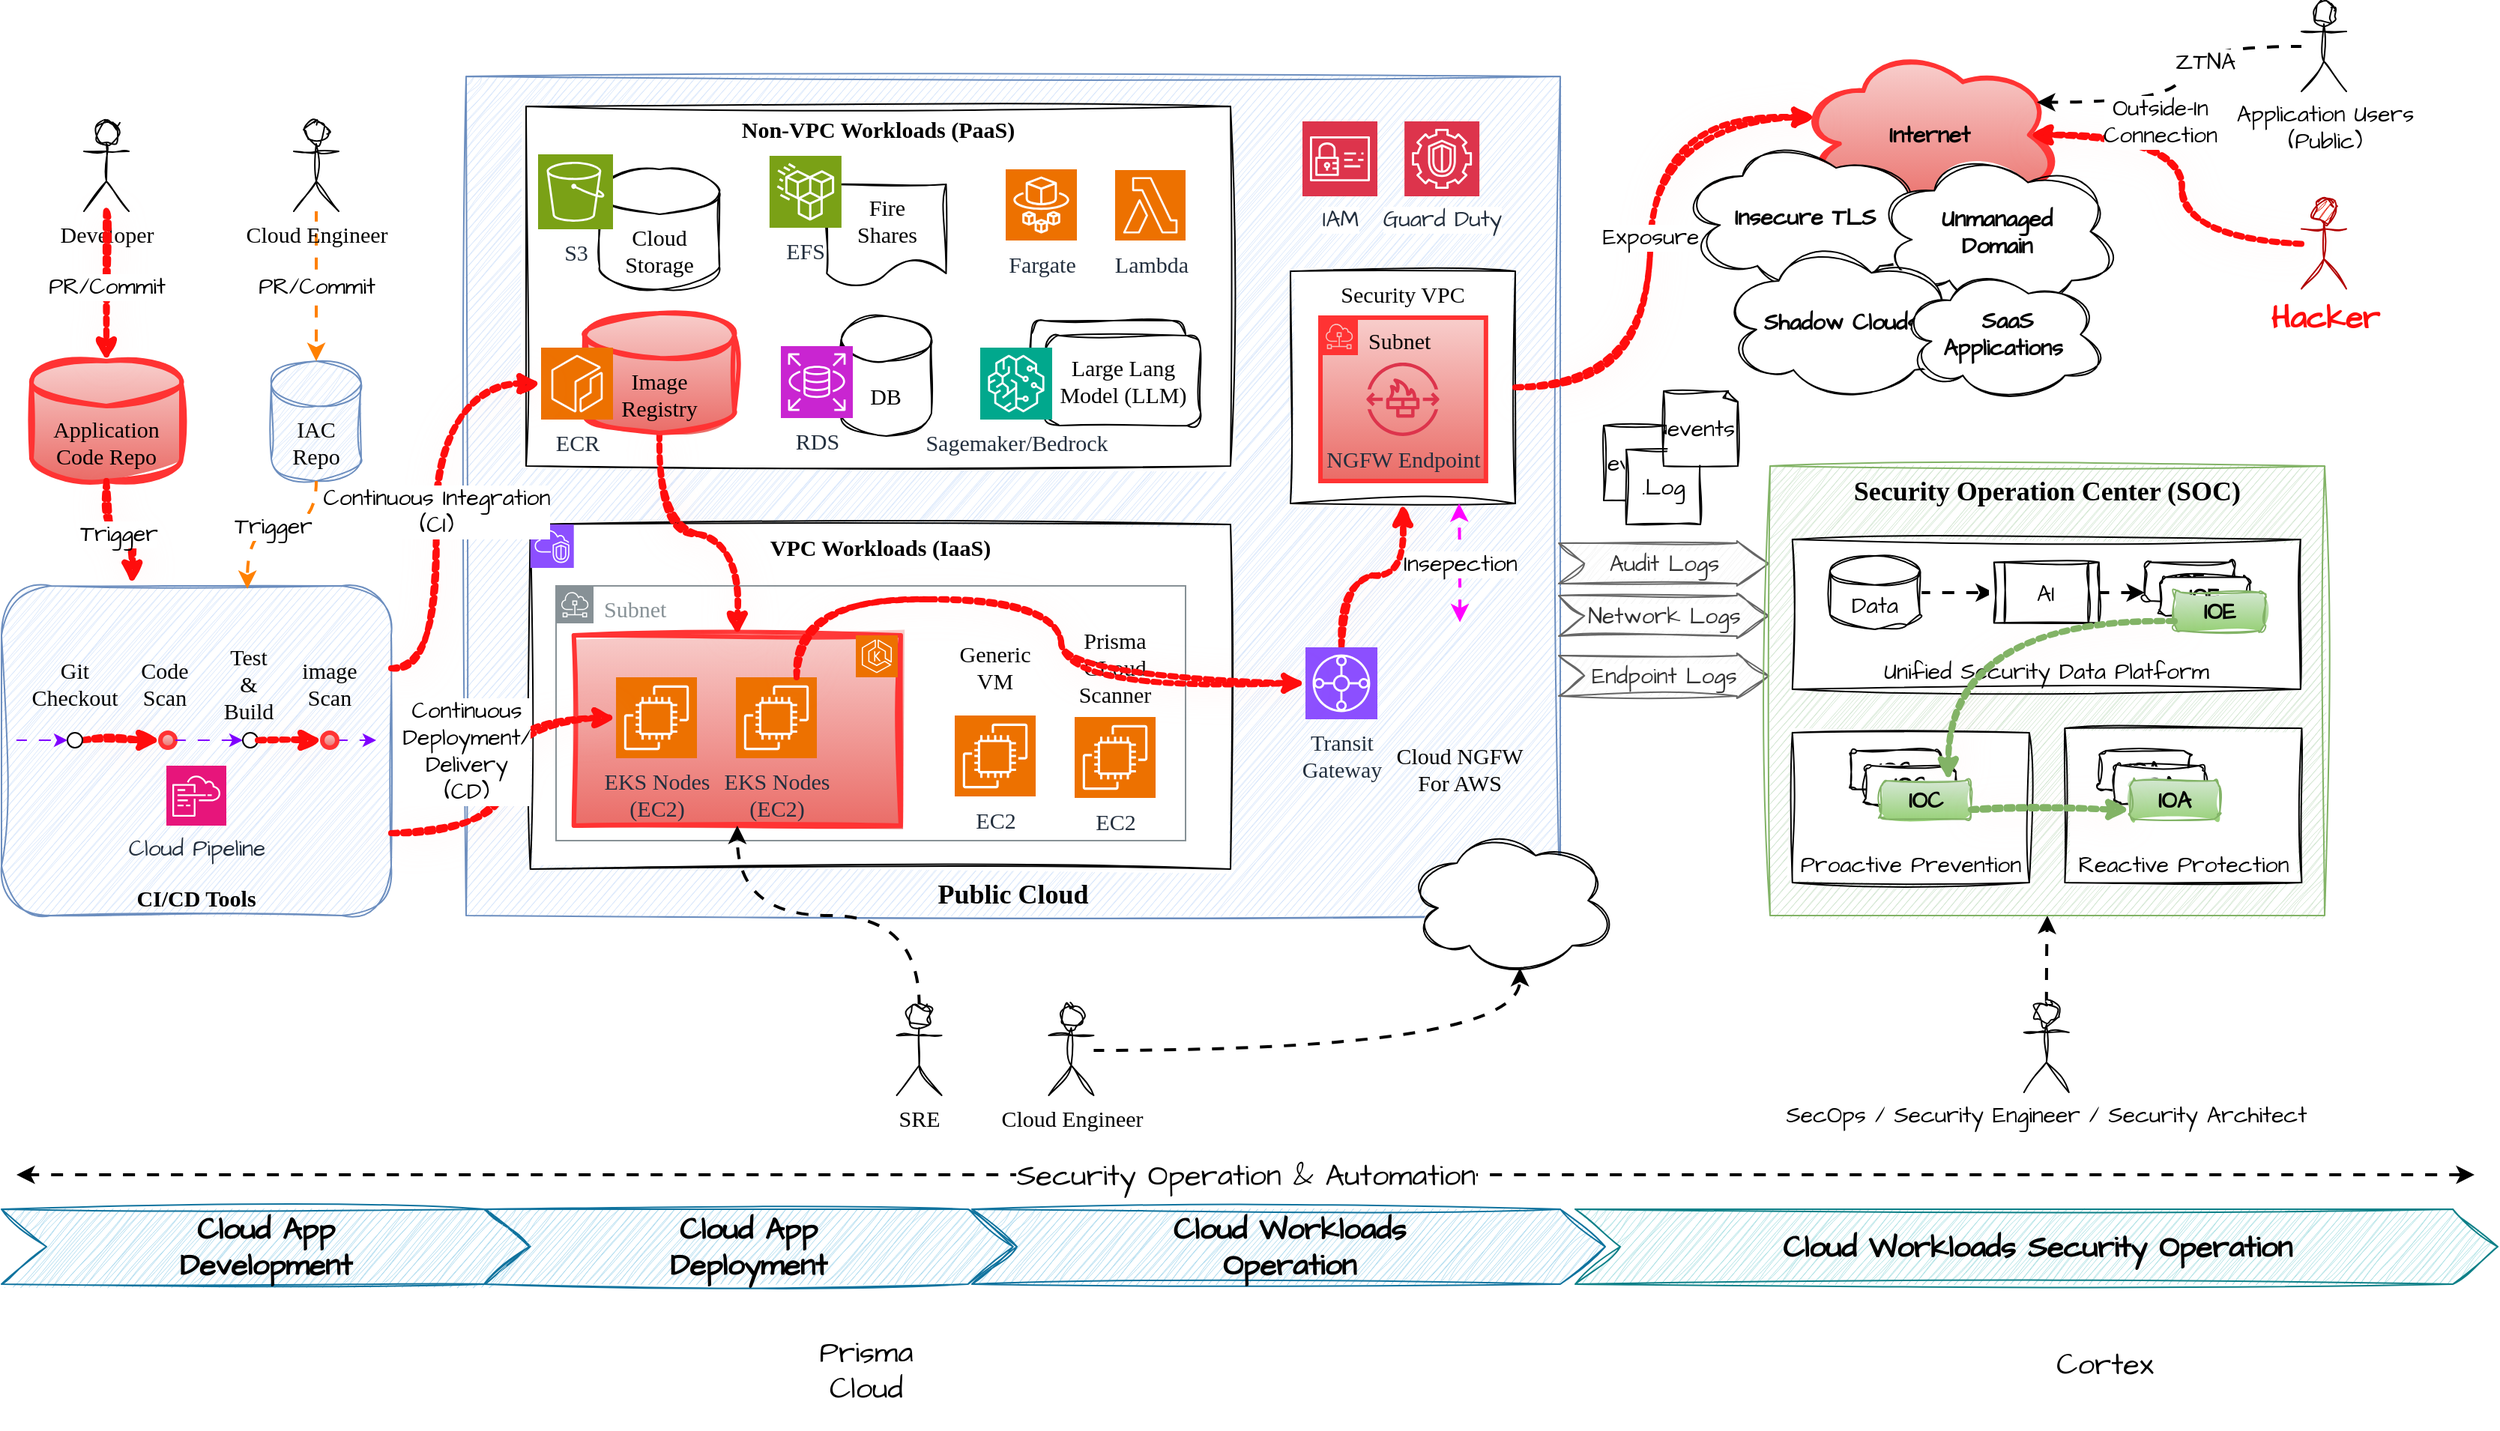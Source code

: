 <mxfile version="24.7.8">
  <diagram name="Page-1" id="A2Kn99ULyQtoZMVXZGnV">
    <mxGraphModel dx="1762" dy="1006" grid="0" gridSize="10" guides="1" tooltips="1" connect="1" arrows="1" fold="1" page="0" pageScale="1" pageWidth="850" pageHeight="1100" math="0" shadow="0">
      <root>
        <mxCell id="0" />
        <mxCell id="1" parent="0" />
        <mxCell id="QSNl9v5HCUMXxTpH8jXh-171" value="events" style="whiteSpace=wrap;html=1;shape=mxgraph.basic.document;fontFamily=Architects Daughter;fontSource=https%3A%2F%2Ffonts.googleapis.com%2Fcss%3Ffamily%3DArchitects%2BDaughter;fontSize=15;fontColor=default;labelBackgroundColor=default;shadow=0;sketch=1;curveFitting=1;jiggle=2;" vertex="1" parent="1">
          <mxGeometry x="1139" y="363" width="50" height="50" as="geometry" />
        </mxCell>
        <mxCell id="QSNl9v5HCUMXxTpH8jXh-2" value="Developer" style="shape=umlActor;verticalLabelPosition=bottom;verticalAlign=top;html=1;outlineConnect=0;fontFamily=Gloria Hallelujah;fontSource=https%3A%2F%2Ffonts.googleapis.com%2Fcss%3Ffamily%3DGloria%2BHallelujah;sketch=1;curveFitting=1;jiggle=2;fontSize=15;" vertex="1" parent="1">
          <mxGeometry x="125" y="160" width="30" height="60" as="geometry" />
        </mxCell>
        <mxCell id="QSNl9v5HCUMXxTpH8jXh-3" value="IAC&lt;div style=&quot;font-size: 15px;&quot;&gt;Repo&lt;/div&gt;" style="shape=cylinder3;whiteSpace=wrap;html=1;boundedLbl=1;backgroundOutline=1;size=15;sketch=1;jiggle=2;curveFitting=1;strokeColor=#6c8ebf;align=center;verticalAlign=top;fontFamily=Gloria Hallelujah;fontSource=https%3A%2F%2Ffonts.googleapis.com%2Fcss%3Ffamily%3DGloria%2BHallelujah;fontSize=15;fillColor=#dae8fc;" vertex="1" parent="1">
          <mxGeometry x="250" y="320" width="60" height="80" as="geometry" />
        </mxCell>
        <mxCell id="QSNl9v5HCUMXxTpH8jXh-4" value="Application&lt;div style=&quot;font-size: 15px;&quot;&gt;Code Repo&lt;/div&gt;" style="shape=cylinder3;whiteSpace=wrap;html=1;boundedLbl=1;backgroundOutline=1;size=15;sketch=1;jiggle=2;curveFitting=1;strokeColor=#FF3333;align=center;verticalAlign=top;fontFamily=Gloria Hallelujah;fontSource=https%3A%2F%2Ffonts.googleapis.com%2Fcss%3Ffamily%3DGloria%2BHallelujah;fontSize=15;fillColor=#f8cecc;gradientColor=#ea6b66;strokeWidth=3;" vertex="1" parent="1">
          <mxGeometry x="90" y="320" width="100" height="80" as="geometry" />
        </mxCell>
        <mxCell id="QSNl9v5HCUMXxTpH8jXh-5" value="PR/Commit" style="edgeStyle=orthogonalEdgeStyle;curved=1;rounded=0;hachureGap=4;orthogonalLoop=1;jettySize=auto;html=1;strokeColor=#FF8000;strokeWidth=2;align=center;verticalAlign=middle;fontFamily=Architects Daughter;fontSource=https%3A%2F%2Ffonts.googleapis.com%2Fcss%3Ffamily%3DArchitects%2BDaughter;fontSize=15;fontColor=default;labelBackgroundColor=default;endArrow=classic;flowAnimation=1;" edge="1" parent="1" source="QSNl9v5HCUMXxTpH8jXh-6" target="QSNl9v5HCUMXxTpH8jXh-3">
          <mxGeometry relative="1" as="geometry" />
        </mxCell>
        <mxCell id="QSNl9v5HCUMXxTpH8jXh-6" value="Cloud Engineer" style="shape=umlActor;verticalLabelPosition=bottom;verticalAlign=top;html=1;outlineConnect=0;fontFamily=Gloria Hallelujah;fontSource=https%3A%2F%2Ffonts.googleapis.com%2Fcss%3Ffamily%3DGloria%2BHallelujah;sketch=1;curveFitting=1;jiggle=2;fontSize=15;" vertex="1" parent="1">
          <mxGeometry x="265" y="160" width="30" height="60" as="geometry" />
        </mxCell>
        <mxCell id="QSNl9v5HCUMXxTpH8jXh-7" value="CI/CD Tools" style="rounded=1;whiteSpace=wrap;html=1;sketch=1;jiggle=2;curveFitting=1;strokeColor=#6c8ebf;align=center;verticalAlign=bottom;fontFamily=Gloria Hallelujah;fontSource=https%3A%2F%2Ffonts.googleapis.com%2Fcss%3Ffamily%3DGloria%2BHallelujah;fontSize=15;fillColor=#dae8fc;fontStyle=1" vertex="1" parent="1">
          <mxGeometry x="70" y="470" width="260" height="220" as="geometry" />
        </mxCell>
        <mxCell id="QSNl9v5HCUMXxTpH8jXh-8" value="" style="endArrow=classic;html=1;rounded=0;fontFamily=Gloria Hallelujah;fontSource=https%3A%2F%2Ffonts.googleapis.com%2Fcss%3Ffamily%3DGloria%2BHallelujah;fontSize=15;fontColor=default;flowAnimation=1;strokeColor=#7F00FF;" edge="1" parent="1" source="QSNl9v5HCUMXxTpH8jXh-14">
          <mxGeometry width="50" height="50" relative="1" as="geometry">
            <mxPoint x="80" y="573" as="sourcePoint" />
            <mxPoint x="320" y="573" as="targetPoint" />
          </mxGeometry>
        </mxCell>
        <mxCell id="QSNl9v5HCUMXxTpH8jXh-9" value="" style="endArrow=classic;html=1;rounded=0;fontFamily=Gloria Hallelujah;fontSource=https%3A%2F%2Ffonts.googleapis.com%2Fcss%3Ffamily%3DGloria%2BHallelujah;fontSize=15;fontColor=default;flowAnimation=0;strokeColor=#FF0D0D;strokeWidth=4;dashed=1;dashPattern=1 1;shadow=1;sketch=1;curveFitting=1;jiggle=2;shadowColor=#FFCCCC;shadowOpacity=25;shadowOffsetX=2;shadowBlur=10;shadowOffsetY=3;" edge="1" parent="1" source="QSNl9v5HCUMXxTpH8jXh-16" target="QSNl9v5HCUMXxTpH8jXh-10">
          <mxGeometry width="50" height="50" relative="1" as="geometry">
            <mxPoint x="80" y="573" as="sourcePoint" />
            <mxPoint x="320" y="573" as="targetPoint" />
          </mxGeometry>
        </mxCell>
        <mxCell id="QSNl9v5HCUMXxTpH8jXh-10" value="" style="ellipse;whiteSpace=wrap;html=1;aspect=fixed;strokeColor=#FF3333;align=center;verticalAlign=top;fontFamily=Gloria Hallelujah;fontSource=https%3A%2F%2Ffonts.googleapis.com%2Fcss%3Ffamily%3DGloria%2BHallelujah;fontSize=15;fillColor=#f8cecc;gradientColor=#ea6b66;strokeWidth=3;" vertex="1" parent="1">
          <mxGeometry x="176" y="568" width="10" height="10" as="geometry" />
        </mxCell>
        <mxCell id="QSNl9v5HCUMXxTpH8jXh-11" value="" style="endArrow=classic;html=1;rounded=0;fontFamily=Gloria Hallelujah;fontSource=https%3A%2F%2Ffonts.googleapis.com%2Fcss%3Ffamily%3DGloria%2BHallelujah;fontSize=15;fontColor=default;flowAnimation=1;strokeColor=#7F00FF;" edge="1" parent="1" source="QSNl9v5HCUMXxTpH8jXh-10" target="QSNl9v5HCUMXxTpH8jXh-12">
          <mxGeometry width="50" height="50" relative="1" as="geometry">
            <mxPoint x="155" y="573" as="sourcePoint" />
            <mxPoint x="320" y="573" as="targetPoint" />
          </mxGeometry>
        </mxCell>
        <mxCell id="QSNl9v5HCUMXxTpH8jXh-12" value="" style="ellipse;whiteSpace=wrap;html=1;aspect=fixed;strokeColor=default;align=center;verticalAlign=top;fontFamily=Gloria Hallelujah;fontSource=https%3A%2F%2Ffonts.googleapis.com%2Fcss%3Ffamily%3DGloria%2BHallelujah;fontSize=15;fontColor=default;fillColor=default;" vertex="1" parent="1">
          <mxGeometry x="231" y="568" width="10" height="10" as="geometry" />
        </mxCell>
        <mxCell id="QSNl9v5HCUMXxTpH8jXh-13" value="" style="endArrow=classic;html=1;rounded=0;fontFamily=Gloria Hallelujah;fontSource=https%3A%2F%2Ffonts.googleapis.com%2Fcss%3Ffamily%3DGloria%2BHallelujah;fontSize=15;fontColor=default;flowAnimation=0;strokeColor=#FF0D0D;strokeWidth=4;dashed=1;dashPattern=1 1;shadow=1;sketch=1;curveFitting=1;jiggle=2;shadowColor=#FFCCCC;shadowOpacity=25;shadowOffsetX=2;shadowBlur=10;shadowOffsetY=3;" edge="1" parent="1" source="QSNl9v5HCUMXxTpH8jXh-12" target="QSNl9v5HCUMXxTpH8jXh-14">
          <mxGeometry width="50" height="50" relative="1" as="geometry">
            <mxPoint x="200" y="573" as="sourcePoint" />
            <mxPoint x="320" y="573" as="targetPoint" />
          </mxGeometry>
        </mxCell>
        <mxCell id="QSNl9v5HCUMXxTpH8jXh-14" value="" style="ellipse;whiteSpace=wrap;html=1;aspect=fixed;strokeColor=#FF3333;align=center;verticalAlign=top;fontFamily=Gloria Hallelujah;fontSource=https%3A%2F%2Ffonts.googleapis.com%2Fcss%3Ffamily%3DGloria%2BHallelujah;fontSize=15;fillColor=#f8cecc;gradientColor=#ea6b66;strokeWidth=3;" vertex="1" parent="1">
          <mxGeometry x="284" y="568" width="10" height="10" as="geometry" />
        </mxCell>
        <mxCell id="QSNl9v5HCUMXxTpH8jXh-15" value="" style="endArrow=classic;html=1;rounded=0;fontFamily=Gloria Hallelujah;fontSource=https%3A%2F%2Ffonts.googleapis.com%2Fcss%3Ffamily%3DGloria%2BHallelujah;fontSize=15;fontColor=default;flowAnimation=1;strokeColor=#7F00FF;" edge="1" parent="1" target="QSNl9v5HCUMXxTpH8jXh-16">
          <mxGeometry width="50" height="50" relative="1" as="geometry">
            <mxPoint x="80" y="573" as="sourcePoint" />
            <mxPoint x="145" y="573" as="targetPoint" />
          </mxGeometry>
        </mxCell>
        <mxCell id="QSNl9v5HCUMXxTpH8jXh-16" value="" style="ellipse;whiteSpace=wrap;html=1;aspect=fixed;strokeColor=default;align=center;verticalAlign=top;fontFamily=Gloria Hallelujah;fontSource=https%3A%2F%2Ffonts.googleapis.com%2Fcss%3Ffamily%3DGloria%2BHallelujah;fontSize=15;fontColor=default;fillColor=default;" vertex="1" parent="1">
          <mxGeometry x="114" y="568" width="10" height="10" as="geometry" />
        </mxCell>
        <mxCell id="QSNl9v5HCUMXxTpH8jXh-17" value="Git&lt;div style=&quot;font-size: 15px;&quot;&gt;Checkout&lt;/div&gt;" style="text;html=1;align=center;verticalAlign=middle;whiteSpace=wrap;rounded=0;fontFamily=Gloria Hallelujah;fontSource=https%3A%2F%2Ffonts.googleapis.com%2Fcss%3Ffamily%3DGloria%2BHallelujah;fontSize=15;fontColor=default;" vertex="1" parent="1">
          <mxGeometry x="89" y="520" width="60" height="30" as="geometry" />
        </mxCell>
        <mxCell id="QSNl9v5HCUMXxTpH8jXh-18" value="Code&lt;div style=&quot;font-size: 15px;&quot;&gt;Scan&lt;/div&gt;" style="text;html=1;align=center;verticalAlign=middle;whiteSpace=wrap;rounded=0;fontFamily=Gloria Hallelujah;fontSource=https%3A%2F%2Ffonts.googleapis.com%2Fcss%3Ffamily%3DGloria%2BHallelujah;fontSize=15;fontColor=default;" vertex="1" parent="1">
          <mxGeometry x="149" y="520" width="60" height="30" as="geometry" />
        </mxCell>
        <mxCell id="QSNl9v5HCUMXxTpH8jXh-19" value="image&lt;div style=&quot;font-size: 15px;&quot;&gt;Scan&lt;/div&gt;" style="text;html=1;align=center;verticalAlign=middle;whiteSpace=wrap;rounded=0;fontFamily=Gloria Hallelujah;fontSource=https%3A%2F%2Ffonts.googleapis.com%2Fcss%3Ffamily%3DGloria%2BHallelujah;fontSize=15;fontColor=default;" vertex="1" parent="1">
          <mxGeometry x="259" y="520" width="60" height="30" as="geometry" />
        </mxCell>
        <mxCell id="QSNl9v5HCUMXxTpH8jXh-20" value="Test&lt;div style=&quot;font-size: 15px;&quot;&gt;&amp;amp;&lt;/div&gt;&lt;div style=&quot;font-size: 15px;&quot;&gt;Build&lt;/div&gt;" style="text;html=1;align=center;verticalAlign=middle;whiteSpace=wrap;rounded=0;fontFamily=Gloria Hallelujah;fontSource=https%3A%2F%2Ffonts.googleapis.com%2Fcss%3Ffamily%3DGloria%2BHallelujah;fontSize=15;fontColor=default;" vertex="1" parent="1">
          <mxGeometry x="205" y="520" width="60" height="30" as="geometry" />
        </mxCell>
        <mxCell id="QSNl9v5HCUMXxTpH8jXh-21" value="Public Cloud" style="rounded=0;whiteSpace=wrap;html=1;sketch=1;jiggle=2;curveFitting=1;strokeColor=#6c8ebf;align=center;verticalAlign=bottom;fontFamily=Gloria Hallelujah;fontSource=https%3A%2F%2Ffonts.googleapis.com%2Fcss%3Ffamily%3DGloria%2BHallelujah;fontSize=18;fillColor=#dae8fc;fontStyle=1" vertex="1" parent="1">
          <mxGeometry x="380" y="130" width="730" height="560" as="geometry" />
        </mxCell>
        <mxCell id="QSNl9v5HCUMXxTpH8jXh-22" value="Non-VPC Workloads (PaaS)" style="rounded=0;whiteSpace=wrap;html=1;sketch=1;jiggle=2;curveFitting=1;strokeColor=default;align=center;verticalAlign=top;fontFamily=Gloria Hallelujah;fontSource=https%3A%2F%2Ffonts.googleapis.com%2Fcss%3Ffamily%3DGloria%2BHallelujah;fontSize=15;fontColor=default;fillColor=default;fontStyle=1" vertex="1" parent="1">
          <mxGeometry x="420" y="150" width="470" height="240" as="geometry" />
        </mxCell>
        <mxCell id="QSNl9v5HCUMXxTpH8jXh-23" value="" style="ellipse;shape=cloud;whiteSpace=wrap;html=1;sketch=1;jiggle=2;curveFitting=1;strokeColor=default;align=center;verticalAlign=top;fontFamily=Gloria Hallelujah;fontSource=https%3A%2F%2Ffonts.googleapis.com%2Fcss%3Ffamily%3DGloria%2BHallelujah;fontSize=15;fontColor=default;fillColor=default;" vertex="1" parent="1">
          <mxGeometry x="1006.07" y="630" width="140" height="100" as="geometry" />
        </mxCell>
        <mxCell id="QSNl9v5HCUMXxTpH8jXh-24" value="" style="shape=image;imageAspect=0;aspect=fixed;verticalLabelPosition=bottom;verticalAlign=top;sketch=1;jiggle=2;curveFitting=1;strokeColor=default;align=center;fontFamily=Gloria Hallelujah;fontSource=https%3A%2F%2Ffonts.googleapis.com%2Fcss%3Ffamily%3DGloria%2BHallelujah;fontSize=15;fontColor=default;fillColor=default;image=https://upload.wikimedia.org/wikipedia/commons/thumb/9/93/Amazon_Web_Services_Logo.svg/1024px-Amazon_Web_Services_Logo.svg.png;" vertex="1" parent="1">
          <mxGeometry x="1042.21" y="659.75" width="67.71" height="40.5" as="geometry" />
        </mxCell>
        <mxCell id="QSNl9v5HCUMXxTpH8jXh-25" value="VPC Workloads (IaaS)" style="rounded=0;whiteSpace=wrap;html=1;sketch=1;jiggle=2;curveFitting=1;strokeColor=default;align=center;verticalAlign=top;fontFamily=Gloria Hallelujah;fontSource=https%3A%2F%2Ffonts.googleapis.com%2Fcss%3Ffamily%3DGloria%2BHallelujah;fontSize=15;fontColor=default;fillColor=default;fontStyle=1" vertex="1" parent="1">
          <mxGeometry x="422.85" y="429" width="467.15" height="230" as="geometry" />
        </mxCell>
        <mxCell id="QSNl9v5HCUMXxTpH8jXh-26" value="" style="sketch=0;points=[[0,0,0],[0.25,0,0],[0.5,0,0],[0.75,0,0],[1,0,0],[0,1,0],[0.25,1,0],[0.5,1,0],[0.75,1,0],[1,1,0],[0,0.25,0],[0,0.5,0],[0,0.75,0],[1,0.25,0],[1,0.5,0],[1,0.75,0]];outlineConnect=0;fontColor=#232F3E;fillColor=#8C4FFF;strokeColor=#ffffff;dashed=0;verticalLabelPosition=bottom;verticalAlign=top;align=center;html=1;fontSize=15;fontStyle=0;aspect=fixed;shape=mxgraph.aws4.resourceIcon;resIcon=mxgraph.aws4.vpc;jiggle=2;curveFitting=1;fontFamily=Gloria Hallelujah;fontSource=https%3A%2F%2Ffonts.googleapis.com%2Fcss%3Ffamily%3DGloria%2BHallelujah;" vertex="1" parent="1">
          <mxGeometry x="422.85" y="429" width="29" height="29" as="geometry" />
        </mxCell>
        <mxCell id="QSNl9v5HCUMXxTpH8jXh-27" value="Subnet" style="outlineConnect=0;gradientColor=none;html=1;whiteSpace=wrap;fontSize=15;fontStyle=0;shape=mxgraph.aws4.group;grIcon=mxgraph.aws4.group_subnet;strokeColor=#879196;fillColor=none;verticalAlign=top;align=left;spacingLeft=30;fontColor=#879196;dashed=0;fontFamily=Gloria Hallelujah;fontSource=https%3A%2F%2Ffonts.googleapis.com%2Fcss%3Ffamily%3DGloria%2BHallelujah;" vertex="1" parent="1">
          <mxGeometry x="440" y="470" width="420" height="170" as="geometry" />
        </mxCell>
        <mxCell id="QSNl9v5HCUMXxTpH8jXh-28" value="" style="rounded=0;whiteSpace=wrap;html=1;sketch=1;jiggle=2;curveFitting=1;strokeColor=#FF3333;align=center;verticalAlign=top;fontFamily=Gloria Hallelujah;fontSource=https%3A%2F%2Ffonts.googleapis.com%2Fcss%3Ffamily%3DGloria%2BHallelujah;fontSize=15;fillColor=#f8cecc;gradientColor=#ea6b66;strokeWidth=3;" vertex="1" parent="1">
          <mxGeometry x="451.85" y="503" width="218.15" height="127" as="geometry" />
        </mxCell>
        <mxCell id="QSNl9v5HCUMXxTpH8jXh-29" value="" style="sketch=0;points=[[0,0,0],[0.25,0,0],[0.5,0,0],[0.75,0,0],[1,0,0],[0,1,0],[0.25,1,0],[0.5,1,0],[0.75,1,0],[1,1,0],[0,0.25,0],[0,0.5,0],[0,0.75,0],[1,0.25,0],[1,0.5,0],[1,0.75,0]];outlineConnect=0;fontColor=#232F3E;fillColor=#ED7100;strokeColor=#ffffff;dashed=0;verticalLabelPosition=bottom;verticalAlign=top;align=center;html=1;fontSize=15;fontStyle=0;aspect=fixed;shape=mxgraph.aws4.resourceIcon;resIcon=mxgraph.aws4.eks;jiggle=2;curveFitting=1;fontFamily=Gloria Hallelujah;fontSource=https%3A%2F%2Ffonts.googleapis.com%2Fcss%3Ffamily%3DGloria%2BHallelujah;" vertex="1" parent="1">
          <mxGeometry x="640" y="503" width="28" height="28" as="geometry" />
        </mxCell>
        <mxCell id="QSNl9v5HCUMXxTpH8jXh-30" value="EC2" style="sketch=0;points=[[0,0,0],[0.25,0,0],[0.5,0,0],[0.75,0,0],[1,0,0],[0,1,0],[0.25,1,0],[0.5,1,0],[0.75,1,0],[1,1,0],[0,0.25,0],[0,0.5,0],[0,0.75,0],[1,0.25,0],[1,0.5,0],[1,0.75,0]];outlineConnect=0;fontColor=#232F3E;fillColor=#ED7100;strokeColor=#ffffff;dashed=0;verticalLabelPosition=bottom;verticalAlign=top;align=center;html=1;fontSize=15;fontStyle=0;aspect=fixed;shape=mxgraph.aws4.resourceIcon;resIcon=mxgraph.aws4.ec2;jiggle=2;curveFitting=1;fontFamily=Gloria Hallelujah;fontSource=https%3A%2F%2Ffonts.googleapis.com%2Fcss%3Ffamily%3DGloria%2BHallelujah;" vertex="1" parent="1">
          <mxGeometry x="706" y="556.5" width="54" height="54" as="geometry" />
        </mxCell>
        <mxCell id="QSNl9v5HCUMXxTpH8jXh-31" value="EKS Nodes&lt;div style=&quot;font-size: 15px;&quot;&gt;(EC2)&lt;/div&gt;" style="sketch=0;points=[[0,0,0],[0.25,0,0],[0.5,0,0],[0.75,0,0],[1,0,0],[0,1,0],[0.25,1,0],[0.5,1,0],[0.75,1,0],[1,1,0],[0,0.25,0],[0,0.5,0],[0,0.75,0],[1,0.25,0],[1,0.5,0],[1,0.75,0]];outlineConnect=0;fontColor=#232F3E;fillColor=#ED7100;strokeColor=#ffffff;dashed=0;verticalLabelPosition=bottom;verticalAlign=top;align=center;html=1;fontSize=15;fontStyle=0;aspect=fixed;shape=mxgraph.aws4.resourceIcon;resIcon=mxgraph.aws4.ec2;jiggle=2;curveFitting=1;fontFamily=Gloria Hallelujah;fontSource=https%3A%2F%2Ffonts.googleapis.com%2Fcss%3Ffamily%3DGloria%2BHallelujah;" vertex="1" parent="1">
          <mxGeometry x="480" y="531" width="54" height="54" as="geometry" />
        </mxCell>
        <mxCell id="QSNl9v5HCUMXxTpH8jXh-32" value="EKS Nodes&lt;div style=&quot;font-size: 15px;&quot;&gt;(EC2)&lt;/div&gt;" style="sketch=0;points=[[0,0,0],[0.25,0,0],[0.5,0,0],[0.75,0,0],[1,0,0],[0,1,0],[0.25,1,0],[0.5,1,0],[0.75,1,0],[1,1,0],[0,0.25,0],[0,0.5,0],[0,0.75,0],[1,0.25,0],[1,0.5,0],[1,0.75,0]];outlineConnect=0;fontColor=#232F3E;fillColor=#ED7100;strokeColor=#ffffff;dashed=0;verticalLabelPosition=bottom;verticalAlign=top;align=center;html=1;fontSize=15;fontStyle=0;aspect=fixed;shape=mxgraph.aws4.resourceIcon;resIcon=mxgraph.aws4.ec2;jiggle=2;curveFitting=1;fontFamily=Gloria Hallelujah;fontSource=https%3A%2F%2Ffonts.googleapis.com%2Fcss%3Ffamily%3DGloria%2BHallelujah;" vertex="1" parent="1">
          <mxGeometry x="560" y="531" width="54" height="54" as="geometry" />
        </mxCell>
        <mxCell id="QSNl9v5HCUMXxTpH8jXh-33" value="EC2" style="sketch=0;points=[[0,0,0],[0.25,0,0],[0.5,0,0],[0.75,0,0],[1,0,0],[0,1,0],[0.25,1,0],[0.5,1,0],[0.75,1,0],[1,1,0],[0,0.25,0],[0,0.5,0],[0,0.75,0],[1,0.25,0],[1,0.5,0],[1,0.75,0]];outlineConnect=0;fontColor=#232F3E;fillColor=#ED7100;strokeColor=#ffffff;dashed=0;verticalLabelPosition=bottom;verticalAlign=top;align=center;html=1;fontSize=15;fontStyle=0;aspect=fixed;shape=mxgraph.aws4.resourceIcon;resIcon=mxgraph.aws4.ec2;jiggle=2;curveFitting=1;fontFamily=Gloria Hallelujah;fontSource=https%3A%2F%2Ffonts.googleapis.com%2Fcss%3Ffamily%3DGloria%2BHallelujah;" vertex="1" parent="1">
          <mxGeometry x="786" y="557.5" width="54" height="54" as="geometry" />
        </mxCell>
        <mxCell id="QSNl9v5HCUMXxTpH8jXh-34" value="Generic&lt;div style=&quot;font-size: 15px;&quot;&gt;VM&lt;/div&gt;" style="text;html=1;align=center;verticalAlign=middle;whiteSpace=wrap;rounded=0;fontFamily=Gloria Hallelujah;fontSource=https%3A%2F%2Ffonts.googleapis.com%2Fcss%3Ffamily%3DGloria%2BHallelujah;fontSize=15;fontColor=default;" vertex="1" parent="1">
          <mxGeometry x="703" y="509" width="60" height="30" as="geometry" />
        </mxCell>
        <mxCell id="Ve2g21J112VVVvBCDbT_-1" style="edgeStyle=orthogonalEdgeStyle;shape=connector;curved=1;rounded=0;hachureGap=4;orthogonalLoop=1;jettySize=auto;html=1;exitX=0.5;exitY=1;exitDx=0;exitDy=0;exitPerimeter=0;entryX=0.5;entryY=0;entryDx=0;entryDy=0;dashed=1;dashPattern=1 1;strokeColor=#FF0D0D;strokeWidth=4;align=center;verticalAlign=middle;fontFamily=Architects Daughter;fontSource=https%3A%2F%2Ffonts.googleapis.com%2Fcss%3Ffamily%3DArchitects%2BDaughter;fontSize=15;fontColor=default;labelBackgroundColor=default;endArrow=classic;flowAnimation=0;shadow=1;sketch=1;curveFitting=1;jiggle=2;shadowColor=#FFCCCC;shadowOpacity=25;shadowOffsetX=2;shadowBlur=10;shadowOffsetY=3;" edge="1" parent="1" source="QSNl9v5HCUMXxTpH8jXh-35" target="QSNl9v5HCUMXxTpH8jXh-28">
          <mxGeometry relative="1" as="geometry" />
        </mxCell>
        <mxCell id="QSNl9v5HCUMXxTpH8jXh-35" value="Image&lt;div style=&quot;font-size: 15px;&quot;&gt;Registry&lt;/div&gt;" style="shape=cylinder3;whiteSpace=wrap;html=1;boundedLbl=1;backgroundOutline=1;size=15;sketch=1;jiggle=2;curveFitting=1;strokeColor=#FF3333;align=center;verticalAlign=top;fontFamily=Gloria Hallelujah;fontSource=https%3A%2F%2Ffonts.googleapis.com%2Fcss%3Ffamily%3DGloria%2BHallelujah;fontSize=15;fillColor=#f8cecc;gradientColor=#ea6b66;strokeWidth=3;" vertex="1" parent="1">
          <mxGeometry x="459" y="288" width="100" height="80" as="geometry" />
        </mxCell>
        <mxCell id="QSNl9v5HCUMXxTpH8jXh-36" value="ECR" style="sketch=0;points=[[0,0,0],[0.25,0,0],[0.5,0,0],[0.75,0,0],[1,0,0],[0,1,0],[0.25,1,0],[0.5,1,0],[0.75,1,0],[1,1,0],[0,0.25,0],[0,0.5,0],[0,0.75,0],[1,0.25,0],[1,0.5,0],[1,0.75,0]];outlineConnect=0;fontColor=#232F3E;fillColor=#ED7100;strokeColor=#ffffff;dashed=0;verticalLabelPosition=bottom;verticalAlign=top;align=center;html=1;fontSize=15;fontStyle=0;aspect=fixed;shape=mxgraph.aws4.resourceIcon;resIcon=mxgraph.aws4.ecr;jiggle=2;curveFitting=1;fontFamily=Gloria Hallelujah;fontSource=https%3A%2F%2Ffonts.googleapis.com%2Fcss%3Ffamily%3DGloria%2BHallelujah;" vertex="1" parent="1">
          <mxGeometry x="430" y="311" width="48" height="48" as="geometry" />
        </mxCell>
        <mxCell id="QSNl9v5HCUMXxTpH8jXh-37" value="DB" style="shape=cylinder3;whiteSpace=wrap;html=1;boundedLbl=1;backgroundOutline=1;size=15;sketch=1;jiggle=2;curveFitting=1;strokeColor=default;align=center;verticalAlign=middle;fontFamily=Gloria Hallelujah;fontSource=https%3A%2F%2Ffonts.googleapis.com%2Fcss%3Ffamily%3DGloria%2BHallelujah;fontSize=15;fontColor=default;fillColor=default;" vertex="1" parent="1">
          <mxGeometry x="630.43" y="290" width="60" height="80" as="geometry" />
        </mxCell>
        <mxCell id="QSNl9v5HCUMXxTpH8jXh-38" value="RDS" style="sketch=0;points=[[0,0,0],[0.25,0,0],[0.5,0,0],[0.75,0,0],[1,0,0],[0,1,0],[0.25,1,0],[0.5,1,0],[0.75,1,0],[1,1,0],[0,0.25,0],[0,0.5,0],[0,0.75,0],[1,0.25,0],[1,0.5,0],[1,0.75,0]];outlineConnect=0;fontColor=#232F3E;fillColor=#C925D1;strokeColor=#ffffff;dashed=0;verticalLabelPosition=bottom;verticalAlign=top;align=center;html=1;fontSize=15;fontStyle=0;aspect=fixed;shape=mxgraph.aws4.resourceIcon;resIcon=mxgraph.aws4.rds;jiggle=2;curveFitting=1;fontFamily=Gloria Hallelujah;fontSource=https%3A%2F%2Ffonts.googleapis.com%2Fcss%3Ffamily%3DGloria%2BHallelujah;direction=east;" vertex="1" parent="1">
          <mxGeometry x="590" y="310" width="48" height="48" as="geometry" />
        </mxCell>
        <mxCell id="QSNl9v5HCUMXxTpH8jXh-39" value="Large Lang&lt;div style=&quot;font-size: 15px;&quot;&gt;Model (LLM)&lt;/div&gt;" style="rounded=1;whiteSpace=wrap;html=1;sketch=1;jiggle=2;curveFitting=1;strokeColor=default;align=center;verticalAlign=middle;fontFamily=Gloria Hallelujah;fontSource=https%3A%2F%2Ffonts.googleapis.com%2Fcss%3Ffamily%3DGloria%2BHallelujah;fontSize=15;fontColor=default;fillColor=default;" vertex="1" parent="1">
          <mxGeometry x="757" y="293" width="103" height="60" as="geometry" />
        </mxCell>
        <mxCell id="QSNl9v5HCUMXxTpH8jXh-40" value="Cloud Storage" style="shape=cylinder3;whiteSpace=wrap;html=1;boundedLbl=1;backgroundOutline=1;size=15;sketch=1;jiggle=2;curveFitting=1;strokeColor=default;align=center;verticalAlign=top;fontFamily=Gloria Hallelujah;fontSource=https%3A%2F%2Ffonts.googleapis.com%2Fcss%3Ffamily%3DGloria%2BHallelujah;fontSize=15;fontColor=default;fillColor=default;" vertex="1" parent="1">
          <mxGeometry x="469" y="192" width="80" height="80" as="geometry" />
        </mxCell>
        <mxCell id="QSNl9v5HCUMXxTpH8jXh-41" value="S3" style="sketch=0;points=[[0,0,0],[0.25,0,0],[0.5,0,0],[0.75,0,0],[1,0,0],[0,1,0],[0.25,1,0],[0.5,1,0],[0.75,1,0],[1,1,0],[0,0.25,0],[0,0.5,0],[0,0.75,0],[1,0.25,0],[1,0.5,0],[1,0.75,0]];outlineConnect=0;fontColor=#232F3E;fillColor=#7AA116;strokeColor=#ffffff;dashed=0;verticalLabelPosition=bottom;verticalAlign=top;align=center;html=1;fontSize=15;fontStyle=0;aspect=fixed;shape=mxgraph.aws4.resourceIcon;resIcon=mxgraph.aws4.s3;jiggle=2;curveFitting=1;fontFamily=Gloria Hallelujah;fontSource=https%3A%2F%2Ffonts.googleapis.com%2Fcss%3Ffamily%3DGloria%2BHallelujah;" vertex="1" parent="1">
          <mxGeometry x="428" y="182" width="50" height="50" as="geometry" />
        </mxCell>
        <mxCell id="QSNl9v5HCUMXxTpH8jXh-42" value="Large Lang&lt;div style=&quot;font-size: 15px;&quot;&gt;Model (LLM)&lt;/div&gt;" style="rounded=1;whiteSpace=wrap;html=1;sketch=1;jiggle=2;curveFitting=1;strokeColor=default;align=center;verticalAlign=middle;fontFamily=Gloria Hallelujah;fontSource=https%3A%2F%2Ffonts.googleapis.com%2Fcss%3Ffamily%3DGloria%2BHallelujah;fontSize=15;fontColor=default;fillColor=default;" vertex="1" parent="1">
          <mxGeometry x="767" y="303" width="103" height="60" as="geometry" />
        </mxCell>
        <mxCell id="QSNl9v5HCUMXxTpH8jXh-43" value="Prisma CLoud&lt;div style=&quot;font-size: 15px;&quot;&gt;Scanner&lt;/div&gt;" style="text;html=1;align=center;verticalAlign=middle;whiteSpace=wrap;rounded=0;fontFamily=Gloria Hallelujah;fontSource=https%3A%2F%2Ffonts.googleapis.com%2Fcss%3Ffamily%3DGloria%2BHallelujah;fontSize=15;fontColor=default;" vertex="1" parent="1">
          <mxGeometry x="783" y="509" width="60" height="30" as="geometry" />
        </mxCell>
        <mxCell id="QSNl9v5HCUMXxTpH8jXh-44" value="Fire&lt;div style=&quot;font-size: 15px;&quot;&gt;Shares&lt;/div&gt;" style="shape=document;whiteSpace=wrap;html=1;boundedLbl=1;sketch=1;jiggle=2;curveFitting=1;strokeColor=default;align=center;verticalAlign=top;fontFamily=Gloria Hallelujah;fontSource=https%3A%2F%2Ffonts.googleapis.com%2Fcss%3Ffamily%3DGloria%2BHallelujah;fontSize=15;fontColor=default;fillColor=default;" vertex="1" parent="1">
          <mxGeometry x="620.65" y="202" width="79.57" height="70" as="geometry" />
        </mxCell>
        <mxCell id="QSNl9v5HCUMXxTpH8jXh-45" value="EFS" style="sketch=0;points=[[0,0,0],[0.25,0,0],[0.5,0,0],[0.75,0,0],[1,0,0],[0,1,0],[0.25,1,0],[0.5,1,0],[0.75,1,0],[1,1,0],[0,0.25,0],[0,0.5,0],[0,0.75,0],[1,0.25,0],[1,0.5,0],[1,0.75,0]];outlineConnect=0;fontColor=#232F3E;fillColor=#7AA116;strokeColor=#ffffff;dashed=0;verticalLabelPosition=bottom;verticalAlign=top;align=center;html=1;fontSize=15;fontStyle=0;aspect=fixed;shape=mxgraph.aws4.resourceIcon;resIcon=mxgraph.aws4.efs_standard;jiggle=2;curveFitting=1;fontFamily=Gloria Hallelujah;fontSource=https%3A%2F%2Ffonts.googleapis.com%2Fcss%3Ffamily%3DGloria%2BHallelujah;" vertex="1" parent="1">
          <mxGeometry x="582.43" y="183" width="48" height="48" as="geometry" />
        </mxCell>
        <mxCell id="QSNl9v5HCUMXxTpH8jXh-46" value="Fargate" style="sketch=0;points=[[0,0,0],[0.25,0,0],[0.5,0,0],[0.75,0,0],[1,0,0],[0,1,0],[0.25,1,0],[0.5,1,0],[0.75,1,0],[1,1,0],[0,0.25,0],[0,0.5,0],[0,0.75,0],[1,0.25,0],[1,0.5,0],[1,0.75,0]];outlineConnect=0;fontColor=#232F3E;fillColor=#ED7100;strokeColor=#ffffff;dashed=0;verticalLabelPosition=bottom;verticalAlign=top;align=center;html=1;fontSize=15;fontStyle=0;aspect=fixed;shape=mxgraph.aws4.resourceIcon;resIcon=mxgraph.aws4.fargate;jiggle=2;curveFitting=1;fontFamily=Gloria Hallelujah;fontSource=https%3A%2F%2Ffonts.googleapis.com%2Fcss%3Ffamily%3DGloria%2BHallelujah;" vertex="1" parent="1">
          <mxGeometry x="740" y="192" width="47.5" height="47.5" as="geometry" />
        </mxCell>
        <mxCell id="QSNl9v5HCUMXxTpH8jXh-47" value="Lambda" style="sketch=0;points=[[0,0,0],[0.25,0,0],[0.5,0,0],[0.75,0,0],[1,0,0],[0,1,0],[0.25,1,0],[0.5,1,0],[0.75,1,0],[1,1,0],[0,0.25,0],[0,0.5,0],[0,0.75,0],[1,0.25,0],[1,0.5,0],[1,0.75,0]];outlineConnect=0;fontColor=#232F3E;fillColor=#ED7100;strokeColor=#ffffff;dashed=0;verticalLabelPosition=bottom;verticalAlign=top;align=center;html=1;fontSize=15;fontStyle=0;aspect=fixed;shape=mxgraph.aws4.resourceIcon;resIcon=mxgraph.aws4.lambda;jiggle=2;curveFitting=1;fontFamily=Gloria Hallelujah;fontSource=https%3A%2F%2Ffonts.googleapis.com%2Fcss%3Ffamily%3DGloria%2BHallelujah;" vertex="1" parent="1">
          <mxGeometry x="813" y="192.5" width="47" height="47" as="geometry" />
        </mxCell>
        <mxCell id="QSNl9v5HCUMXxTpH8jXh-48" style="edgeStyle=orthogonalEdgeStyle;rounded=0;hachureGap=4;orthogonalLoop=1;jettySize=auto;html=1;exitX=0.5;exitY=0;exitDx=0;exitDy=0;exitPerimeter=0;entryX=0.5;entryY=1;entryDx=0;entryDy=0;strokeColor=#FF0D0D;strokeWidth=4;align=center;verticalAlign=middle;fontFamily=Architects Daughter;fontSource=https%3A%2F%2Ffonts.googleapis.com%2Fcss%3Ffamily%3DArchitects%2BDaughter;fontSize=15;fontColor=default;labelBackgroundColor=default;endArrow=classic;flowAnimation=0;curved=1;dashed=1;dashPattern=1 1;shadow=1;sketch=1;curveFitting=1;jiggle=2;shadowColor=#FFCCCC;shadowOpacity=25;shadowOffsetX=2;shadowBlur=10;shadowOffsetY=3;" edge="1" parent="1" source="QSNl9v5HCUMXxTpH8jXh-49" target="QSNl9v5HCUMXxTpH8jXh-50">
          <mxGeometry relative="1" as="geometry" />
        </mxCell>
        <mxCell id="QSNl9v5HCUMXxTpH8jXh-49" value="Transit&lt;div style=&quot;font-size: 15px;&quot;&gt;Gateway&lt;/div&gt;" style="sketch=0;points=[[0,0,0],[0.25,0,0],[0.5,0,0],[0.75,0,0],[1,0,0],[0,1,0],[0.25,1,0],[0.5,1,0],[0.75,1,0],[1,1,0],[0,0.25,0],[0,0.5,0],[0,0.75,0],[1,0.25,0],[1,0.5,0],[1,0.75,0]];outlineConnect=0;fontColor=#232F3E;fillColor=#8C4FFF;strokeColor=#ffffff;dashed=0;verticalLabelPosition=bottom;verticalAlign=top;align=center;html=1;fontSize=15;fontStyle=0;aspect=fixed;shape=mxgraph.aws4.resourceIcon;resIcon=mxgraph.aws4.transit_gateway;jiggle=2;curveFitting=1;fontFamily=Gloria Hallelujah;fontSource=https%3A%2F%2Ffonts.googleapis.com%2Fcss%3Ffamily%3DGloria%2BHallelujah;" vertex="1" parent="1">
          <mxGeometry x="940" y="511" width="48" height="48" as="geometry" />
        </mxCell>
        <mxCell id="QSNl9v5HCUMXxTpH8jXh-50" value="Security VPC" style="rounded=0;whiteSpace=wrap;html=1;sketch=1;jiggle=2;curveFitting=1;strokeColor=default;align=center;verticalAlign=top;fontFamily=Gloria Hallelujah;fontSource=https%3A%2F%2Ffonts.googleapis.com%2Fcss%3Ffamily%3DGloria%2BHallelujah;fontSize=15;fontColor=default;fillColor=default;" vertex="1" parent="1">
          <mxGeometry x="930" y="260" width="150" height="155" as="geometry" />
        </mxCell>
        <mxCell id="QSNl9v5HCUMXxTpH8jXh-51" value="Insepection" style="edgeStyle=orthogonalEdgeStyle;curved=1;rounded=0;hachureGap=4;orthogonalLoop=1;jettySize=auto;html=1;entryX=0.75;entryY=1;entryDx=0;entryDy=0;strokeColor=#FF00FF;strokeWidth=2;align=center;verticalAlign=middle;fontFamily=Architects Daughter;fontSource=https%3A%2F%2Ffonts.googleapis.com%2Fcss%3Ffamily%3DArchitects%2BDaughter;fontSize=15;fontColor=default;labelBackgroundColor=default;endArrow=classic;flowAnimation=1;startArrow=classic;startFill=1;" edge="1" parent="1" source="QSNl9v5HCUMXxTpH8jXh-52" target="QSNl9v5HCUMXxTpH8jXh-50">
          <mxGeometry relative="1" as="geometry" />
        </mxCell>
        <mxCell id="QSNl9v5HCUMXxTpH8jXh-52" value="Cloud NGFW&#xa;For AWS" style="shape=image;imageAspect=0;aspect=fixed;verticalLabelPosition=bottom;verticalAlign=top;sketch=1;jiggle=2;curveFitting=1;strokeColor=default;align=center;fontFamily=Gloria Hallelujah;fontSource=https%3A%2F%2Ffonts.googleapis.com%2Fcss%3Ffamily%3DGloria%2BHallelujah;fontSize=15;fontColor=default;fillColor=default;image=https://www.paloaltonetworks.co.uk/content/dam/pan/en_US/includes/igw/cloud-ngfw/assets/images/find-out-more/circle-logo-2.png;" vertex="1" parent="1">
          <mxGeometry x="1006.07" y="494.25" width="73.93" height="73.75" as="geometry" />
        </mxCell>
        <mxCell id="QSNl9v5HCUMXxTpH8jXh-53" value="Subnet" style="outlineConnect=0;html=1;whiteSpace=wrap;fontSize=15;fontStyle=0;shape=mxgraph.aws4.group;grIcon=mxgraph.aws4.group_subnet;strokeColor=#FF3333;fillColor=#f8cecc;verticalAlign=top;align=left;spacingLeft=30;dashed=0;fontFamily=Gloria Hallelujah;fontSource=https%3A%2F%2Ffonts.googleapis.com%2Fcss%3Ffamily%3DGloria%2BHallelujah;gradientColor=#ea6b66;strokeWidth=3;" vertex="1" parent="1">
          <mxGeometry x="950" y="291" width="110.43" height="109" as="geometry" />
        </mxCell>
        <mxCell id="QSNl9v5HCUMXxTpH8jXh-54" value="NGFW Endpoint" style="sketch=0;outlineConnect=0;fontColor=#232F3E;gradientColor=none;fillColor=#DD344C;strokeColor=none;dashed=0;verticalLabelPosition=bottom;verticalAlign=top;align=center;html=1;fontSize=15;fontStyle=0;aspect=fixed;pointerEvents=1;shape=mxgraph.aws4.network_firewall_endpoints;jiggle=2;curveFitting=1;fontFamily=Gloria Hallelujah;fontSource=https%3A%2F%2Ffonts.googleapis.com%2Fcss%3Ffamily%3DGloria%2BHallelujah;" vertex="1" parent="1">
          <mxGeometry x="980.5" y="321" width="49" height="49" as="geometry" />
        </mxCell>
        <mxCell id="QSNl9v5HCUMXxTpH8jXh-66" value="Internet" style="ellipse;shape=cloud;whiteSpace=wrap;html=1;sketch=1;hachureGap=4;jiggle=2;curveFitting=1;fontFamily=Architects Daughter;fontSource=https%3A%2F%2Ffonts.googleapis.com%2Fcss%3Ffamily%3DArchitects%2BDaughter;fontSize=15;fontStyle=1;fillColor=#f8cecc;strokeColor=#FF3333;gradientColor=#ea6b66;strokeWidth=3;" vertex="1" parent="1">
          <mxGeometry x="1268" y="110" width="177" height="118" as="geometry" />
        </mxCell>
        <mxCell id="QSNl9v5HCUMXxTpH8jXh-67" value="Insecure TLS" style="ellipse;shape=cloud;whiteSpace=wrap;html=1;sketch=1;hachureGap=4;jiggle=2;curveFitting=1;fontFamily=Architects Daughter;fontSource=https%3A%2F%2Ffonts.googleapis.com%2Fcss%3Ffamily%3DArchitects%2BDaughter;fontSize=15;fontStyle=1" vertex="1" parent="1">
          <mxGeometry x="1190" y="169.25" width="166.5" height="109" as="geometry" />
        </mxCell>
        <mxCell id="QSNl9v5HCUMXxTpH8jXh-68" value="Unmanaged&lt;div style=&quot;font-size: 15px;&quot;&gt;Domain&lt;/div&gt;" style="ellipse;shape=cloud;whiteSpace=wrap;html=1;sketch=1;hachureGap=4;jiggle=2;curveFitting=1;fontFamily=Architects Daughter;fontSource=https%3A%2F%2Ffonts.googleapis.com%2Fcss%3Ffamily%3DArchitects%2BDaughter;fontSize=15;fontStyle=1" vertex="1" parent="1">
          <mxGeometry x="1318" y="179" width="166.5" height="109" as="geometry" />
        </mxCell>
        <mxCell id="QSNl9v5HCUMXxTpH8jXh-69" value="Shadow Clouds" style="ellipse;shape=cloud;whiteSpace=wrap;html=1;sketch=1;hachureGap=4;jiggle=2;curveFitting=1;fontFamily=Architects Daughter;fontSource=https%3A%2F%2Ffonts.googleapis.com%2Fcss%3Ffamily%3DArchitects%2BDaughter;fontSize=15;fontStyle=1" vertex="1" parent="1">
          <mxGeometry x="1214.5" y="239.5" width="164.97" height="108" as="geometry" />
        </mxCell>
        <mxCell id="QSNl9v5HCUMXxTpH8jXh-70" value="Hacker" style="shape=umlActor;verticalLabelPosition=bottom;verticalAlign=top;html=1;outlineConnect=0;sketch=1;hachureGap=4;jiggle=2;curveFitting=1;fontFamily=Architects Daughter;fontSource=https%3A%2F%2Ffonts.googleapis.com%2Fcss%3Ffamily%3DArchitects%2BDaughter;fontSize=21;fillColor=#e51400;strokeColor=#B20000;fontColor=#FF0D0D;fontStyle=1" vertex="1" parent="1">
          <mxGeometry x="1604.5" y="211.75" width="30" height="60" as="geometry" />
        </mxCell>
        <mxCell id="QSNl9v5HCUMXxTpH8jXh-71" value="Application Users&lt;div style=&quot;font-size: 15px;&quot;&gt;(Public)&lt;/div&gt;" style="shape=umlActor;verticalLabelPosition=bottom;verticalAlign=top;html=1;outlineConnect=0;sketch=1;hachureGap=4;jiggle=2;curveFitting=1;fontFamily=Architects Daughter;fontSource=https%3A%2F%2Ffonts.googleapis.com%2Fcss%3Ffamily%3DArchitects%2BDaughter;fontSize=15;" vertex="1" parent="1">
          <mxGeometry x="1604.5" y="80" width="30" height="60" as="geometry" />
        </mxCell>
        <mxCell id="QSNl9v5HCUMXxTpH8jXh-113" style="edgeStyle=orthogonalEdgeStyle;shape=connector;curved=1;rounded=0;hachureGap=4;orthogonalLoop=1;jettySize=auto;html=1;strokeColor=default;strokeWidth=2;align=center;verticalAlign=middle;fontFamily=Architects Daughter;fontSource=https%3A%2F%2Ffonts.googleapis.com%2Fcss%3Ffamily%3DArchitects%2BDaughter;fontSize=15;fontColor=default;labelBackgroundColor=default;endArrow=classic;flowAnimation=1;" edge="1" parent="1" source="QSNl9v5HCUMXxTpH8jXh-72" target="QSNl9v5HCUMXxTpH8jXh-55">
          <mxGeometry relative="1" as="geometry" />
        </mxCell>
        <mxCell id="QSNl9v5HCUMXxTpH8jXh-72" value="SecOps / Security Engineer / Security Architect" style="shape=umlActor;verticalLabelPosition=bottom;verticalAlign=top;html=1;outlineConnect=0;sketch=1;hachureGap=4;jiggle=2;curveFitting=1;fontFamily=Architects Daughter;fontSource=https%3A%2F%2Ffonts.googleapis.com%2Fcss%3Ffamily%3DArchitects%2BDaughter;fontSize=15;" vertex="1" parent="1">
          <mxGeometry x="1419.4" y="748" width="30" height="60" as="geometry" />
        </mxCell>
        <mxCell id="QSNl9v5HCUMXxTpH8jXh-73" value="PR/Commit" style="edgeStyle=orthogonalEdgeStyle;rounded=0;hachureGap=4;orthogonalLoop=1;jettySize=auto;html=1;entryX=0.5;entryY=0;entryDx=0;entryDy=0;entryPerimeter=0;fontFamily=Architects Daughter;fontSource=https%3A%2F%2Ffonts.googleapis.com%2Fcss%3Ffamily%3DArchitects%2BDaughter;strokeWidth=4;curved=1;flowAnimation=0;strokeColor=#FF0D0D;fontSize=15;dashed=1;dashPattern=1 1;shadow=1;sketch=1;curveFitting=1;jiggle=2;shadowColor=#FFCCCC;shadowOpacity=25;shadowOffsetX=2;shadowBlur=10;shadowOffsetY=3;" edge="1" parent="1" source="QSNl9v5HCUMXxTpH8jXh-2" target="QSNl9v5HCUMXxTpH8jXh-4">
          <mxGeometry relative="1" as="geometry" />
        </mxCell>
        <mxCell id="QSNl9v5HCUMXxTpH8jXh-74" value="Trigger" style="edgeStyle=orthogonalEdgeStyle;curved=1;rounded=0;hachureGap=4;orthogonalLoop=1;jettySize=auto;html=1;exitX=0.5;exitY=1;exitDx=0;exitDy=0;exitPerimeter=0;entryX=0.335;entryY=-0.005;entryDx=0;entryDy=0;entryPerimeter=0;strokeColor=#FF0D0D;strokeWidth=4;align=center;verticalAlign=middle;fontFamily=Architects Daughter;fontSource=https%3A%2F%2Ffonts.googleapis.com%2Fcss%3Ffamily%3DArchitects%2BDaughter;fontSize=15;fontColor=default;labelBackgroundColor=default;endArrow=classic;flowAnimation=0;dashed=1;dashPattern=1 1;shadow=1;sketch=1;curveFitting=1;jiggle=2;shadowColor=#FFCCCC;shadowOpacity=25;shadowOffsetX=2;shadowBlur=10;shadowOffsetY=3;" edge="1" parent="1" source="QSNl9v5HCUMXxTpH8jXh-4" target="QSNl9v5HCUMXxTpH8jXh-7">
          <mxGeometry relative="1" as="geometry" />
        </mxCell>
        <mxCell id="QSNl9v5HCUMXxTpH8jXh-75" value="Trigger" style="edgeStyle=orthogonalEdgeStyle;curved=1;rounded=0;hachureGap=4;orthogonalLoop=1;jettySize=auto;html=1;exitX=0.5;exitY=1;exitDx=0;exitDy=0;exitPerimeter=0;entryX=0.631;entryY=0.009;entryDx=0;entryDy=0;entryPerimeter=0;strokeColor=#FF8000;strokeWidth=2;align=center;verticalAlign=middle;fontFamily=Architects Daughter;fontSource=https%3A%2F%2Ffonts.googleapis.com%2Fcss%3Ffamily%3DArchitects%2BDaughter;fontSize=15;fontColor=default;labelBackgroundColor=default;endArrow=classic;flowAnimation=1;" edge="1" parent="1" source="QSNl9v5HCUMXxTpH8jXh-3" target="QSNl9v5HCUMXxTpH8jXh-7">
          <mxGeometry relative="1" as="geometry">
            <Array as="points">
              <mxPoint x="280" y="430" />
              <mxPoint x="234" y="430" />
            </Array>
          </mxGeometry>
        </mxCell>
        <mxCell id="QSNl9v5HCUMXxTpH8jXh-76" value="Continuous Integration&lt;div style=&quot;font-size: 15px;&quot;&gt;(CI)&lt;/div&gt;" style="edgeStyle=orthogonalEdgeStyle;curved=1;rounded=0;hachureGap=4;orthogonalLoop=1;jettySize=auto;html=1;exitX=1;exitY=0.25;exitDx=0;exitDy=0;entryX=0;entryY=0.5;entryDx=0;entryDy=0;entryPerimeter=0;strokeColor=#FF0D0D;strokeWidth=4;align=center;verticalAlign=middle;fontFamily=Architects Daughter;fontSource=https%3A%2F%2Ffonts.googleapis.com%2Fcss%3Ffamily%3DArchitects%2BDaughter;fontSize=15;fontColor=default;labelBackgroundColor=default;endArrow=classic;flowAnimation=0;dashed=1;dashPattern=1 1;shadow=1;sketch=1;curveFitting=1;jiggle=2;shadowColor=#FFCCCC;shadowOpacity=25;shadowOffsetX=2;shadowBlur=10;shadowOffsetY=3;" edge="1" parent="1" source="QSNl9v5HCUMXxTpH8jXh-7" target="QSNl9v5HCUMXxTpH8jXh-36">
          <mxGeometry x="-0.069" relative="1" as="geometry">
            <Array as="points">
              <mxPoint x="360" y="525" />
              <mxPoint x="360" y="335" />
            </Array>
            <mxPoint as="offset" />
          </mxGeometry>
        </mxCell>
        <mxCell id="QSNl9v5HCUMXxTpH8jXh-77" value="Continuous&lt;div style=&quot;font-size: 15px;&quot;&gt;Deployment/&lt;/div&gt;&lt;div style=&quot;font-size: 15px;&quot;&gt;Delivery&lt;/div&gt;&lt;div style=&quot;font-size: 15px;&quot;&gt;(CD)&lt;/div&gt;" style="edgeStyle=orthogonalEdgeStyle;curved=1;rounded=0;hachureGap=4;orthogonalLoop=1;jettySize=auto;html=1;exitX=1;exitY=0.75;exitDx=0;exitDy=0;strokeColor=#FF0D0D;strokeWidth=4;align=center;verticalAlign=middle;fontFamily=Architects Daughter;fontSource=https%3A%2F%2Ffonts.googleapis.com%2Fcss%3Ffamily%3DArchitects%2BDaughter;fontSize=15;fontColor=default;labelBackgroundColor=default;endArrow=classic;flowAnimation=0;entryX=0;entryY=0.5;entryDx=0;entryDy=0;entryPerimeter=0;dashed=1;dashPattern=1 1;shadow=1;sketch=1;curveFitting=1;jiggle=2;shadowColor=#FFCCCC;shadowOpacity=25;shadowOffsetX=2;shadowBlur=10;shadowOffsetY=3;" edge="1" parent="1" source="QSNl9v5HCUMXxTpH8jXh-7" target="QSNl9v5HCUMXxTpH8jXh-31">
          <mxGeometry x="0.145" y="25" relative="1" as="geometry">
            <mxPoint as="offset" />
          </mxGeometry>
        </mxCell>
        <mxCell id="QSNl9v5HCUMXxTpH8jXh-78" style="edgeStyle=orthogonalEdgeStyle;rounded=0;hachureGap=4;orthogonalLoop=1;jettySize=auto;html=1;strokeColor=#FF0D0D;strokeWidth=4;align=center;verticalAlign=middle;fontFamily=Architects Daughter;fontSource=https%3A%2F%2Ffonts.googleapis.com%2Fcss%3Ffamily%3DArchitects%2BDaughter;fontSize=15;fontColor=default;labelBackgroundColor=default;endArrow=classic;flowAnimation=0;entryX=0;entryY=0.5;entryDx=0;entryDy=0;entryPerimeter=0;curved=1;dashed=1;dashPattern=1 1;exitX=0.75;exitY=0;exitDx=0;exitDy=0;exitPerimeter=0;shadow=1;sketch=1;curveFitting=1;jiggle=2;shadowColor=#FFCCCC;shadowOpacity=25;shadowOffsetX=2;shadowBlur=10;shadowOffsetY=3;" edge="1" parent="1" source="QSNl9v5HCUMXxTpH8jXh-32" target="QSNl9v5HCUMXxTpH8jXh-49">
          <mxGeometry relative="1" as="geometry">
            <mxPoint x="907" y="571" as="sourcePoint" />
            <mxPoint x="1029" y="503" as="targetPoint" />
            <Array as="points">
              <mxPoint x="600" y="479" />
              <mxPoint x="777" y="479" />
              <mxPoint x="777" y="535" />
            </Array>
          </mxGeometry>
        </mxCell>
        <mxCell id="QSNl9v5HCUMXxTpH8jXh-79" value="Exposure" style="edgeStyle=orthogonalEdgeStyle;curved=1;rounded=0;hachureGap=4;orthogonalLoop=1;jettySize=auto;html=1;exitX=1;exitY=0.5;exitDx=0;exitDy=0;entryX=0.07;entryY=0.4;entryDx=0;entryDy=0;entryPerimeter=0;strokeColor=#FF0D0D;strokeWidth=4;align=center;verticalAlign=middle;fontFamily=Architects Daughter;fontSource=https%3A%2F%2Ffonts.googleapis.com%2Fcss%3Ffamily%3DArchitects%2BDaughter;fontSize=15;fontColor=default;labelBackgroundColor=default;endArrow=classic;flowAnimation=0;dashed=1;dashPattern=1 1;shadow=1;sketch=1;curveFitting=1;jiggle=2;shadowColor=#FFCCCC;shadowOpacity=25;shadowOffsetX=2;shadowBlur=10;shadowOffsetY=3;" edge="1" parent="1" source="QSNl9v5HCUMXxTpH8jXh-50" target="QSNl9v5HCUMXxTpH8jXh-66">
          <mxGeometry relative="1" as="geometry">
            <Array as="points">
              <mxPoint x="1170" y="338" />
              <mxPoint x="1170" y="157" />
            </Array>
          </mxGeometry>
        </mxCell>
        <mxCell id="QSNl9v5HCUMXxTpH8jXh-80" value="ZTNA" style="edgeStyle=orthogonalEdgeStyle;curved=1;rounded=0;hachureGap=4;orthogonalLoop=1;jettySize=auto;html=1;entryX=0.904;entryY=0.316;entryDx=0;entryDy=0;entryPerimeter=0;strokeColor=default;strokeWidth=2;align=center;verticalAlign=middle;fontFamily=Architects Daughter;fontSource=https%3A%2F%2Ffonts.googleapis.com%2Fcss%3Ffamily%3DArchitects%2BDaughter;fontSize=15;fontColor=default;labelBackgroundColor=default;endArrow=classic;flowAnimation=1;" edge="1" parent="1" source="QSNl9v5HCUMXxTpH8jXh-71" target="QSNl9v5HCUMXxTpH8jXh-66">
          <mxGeometry x="-0.397" y="10" relative="1" as="geometry">
            <mxPoint as="offset" />
          </mxGeometry>
        </mxCell>
        <mxCell id="QSNl9v5HCUMXxTpH8jXh-81" value="Outside-In&lt;div style=&quot;font-size: 15px;&quot;&gt;Connection&lt;/div&gt;" style="edgeStyle=orthogonalEdgeStyle;curved=1;rounded=0;hachureGap=4;orthogonalLoop=1;jettySize=auto;html=1;entryX=0.875;entryY=0.5;entryDx=0;entryDy=0;entryPerimeter=0;strokeColor=#FF0D0D;strokeWidth=4;align=center;verticalAlign=middle;fontFamily=Architects Daughter;fontSource=https%3A%2F%2Ffonts.googleapis.com%2Fcss%3Ffamily%3DArchitects%2BDaughter;fontSize=15;fontColor=default;labelBackgroundColor=default;endArrow=classic;flowAnimation=0;dashed=1;dashPattern=1 1;shadow=1;sketch=1;curveFitting=1;jiggle=2;shadowColor=#FFCCCC;shadowOpacity=25;shadowOffsetX=2;shadowBlur=10;shadowOffsetY=3;" edge="1" parent="1" source="QSNl9v5HCUMXxTpH8jXh-70" target="QSNl9v5HCUMXxTpH8jXh-66">
          <mxGeometry x="0.315" y="-9" relative="1" as="geometry">
            <mxPoint as="offset" />
          </mxGeometry>
        </mxCell>
        <mxCell id="QSNl9v5HCUMXxTpH8jXh-83" value="&amp;nbsp;SaaS&lt;div style=&quot;font-size: 15px;&quot;&gt;Applications&lt;/div&gt;" style="ellipse;shape=cloud;whiteSpace=wrap;html=1;sketch=1;hachureGap=4;jiggle=2;curveFitting=1;fontFamily=Architects Daughter;fontSource=https%3A%2F%2Ffonts.googleapis.com%2Fcss%3Ffamily%3DArchitects%2BDaughter;fontSize=15;fontStyle=1" vertex="1" parent="1">
          <mxGeometry x="1335.5" y="256.75" width="139" height="91" as="geometry" />
        </mxCell>
        <mxCell id="QSNl9v5HCUMXxTpH8jXh-92" value="Cloud Workloads Security Operation" style="html=1;shadow=0;dashed=0;align=center;verticalAlign=middle;shape=mxgraph.arrows2.arrow;dy=0;dx=30;notch=30;sketch=1;hachureGap=4;jiggle=2;curveFitting=1;fontFamily=Architects Daughter;fontSource=https%3A%2F%2Ffonts.googleapis.com%2Fcss%3Ffamily%3DArchitects%2BDaughter;fontSize=20;labelBackgroundColor=none;fillColor=#b0e3e6;strokeColor=#0e8088;fontStyle=1" vertex="1" parent="1">
          <mxGeometry x="1120" y="886" width="615.5" height="50" as="geometry" />
        </mxCell>
        <mxCell id="QSNl9v5HCUMXxTpH8jXh-95" value="Sagemaker/Bedrock" style="sketch=0;points=[[0,0,0],[0.25,0,0],[0.5,0,0],[0.75,0,0],[1,0,0],[0,1,0],[0.25,1,0],[0.5,1,0],[0.75,1,0],[1,1,0],[0,0.25,0],[0,0.5,0],[0,0.75,0],[1,0.25,0],[1,0.5,0],[1,0.75,0]];outlineConnect=0;fontColor=#232F3E;fillColor=#01A88D;strokeColor=#ffffff;dashed=0;verticalLabelPosition=bottom;verticalAlign=top;align=center;html=1;fontSize=15;fontStyle=0;aspect=fixed;shape=mxgraph.aws4.resourceIcon;resIcon=mxgraph.aws4.sagemaker;jiggle=2;curveFitting=1;fontFamily=Gloria Hallelujah;fontSource=https%3A%2F%2Ffonts.googleapis.com%2Fcss%3Ffamily%3DGloria%2BHallelujah;" vertex="1" parent="1">
          <mxGeometry x="723" y="311" width="48" height="48" as="geometry" />
        </mxCell>
        <mxCell id="QSNl9v5HCUMXxTpH8jXh-96" value="IAM" style="sketch=0;points=[[0,0,0],[0.25,0,0],[0.5,0,0],[0.75,0,0],[1,0,0],[0,1,0],[0.25,1,0],[0.5,1,0],[0.75,1,0],[1,1,0],[0,0.25,0],[0,0.5,0],[0,0.75,0],[1,0.25,0],[1,0.5,0],[1,0.75,0]];outlineConnect=0;fontColor=#232F3E;fillColor=#DD344C;strokeColor=#ffffff;dashed=0;verticalLabelPosition=bottom;verticalAlign=top;align=center;html=1;fontSize=15;fontStyle=0;aspect=fixed;shape=mxgraph.aws4.resourceIcon;resIcon=mxgraph.aws4.identity_and_access_management;hachureGap=4;jiggle=2;curveFitting=1;fontFamily=Architects Daughter;fontSource=https%3A%2F%2Ffonts.googleapis.com%2Fcss%3Ffamily%3DArchitects%2BDaughter;labelBackgroundColor=default;" vertex="1" parent="1">
          <mxGeometry x="938" y="160" width="50" height="50" as="geometry" />
        </mxCell>
        <mxCell id="QSNl9v5HCUMXxTpH8jXh-97" value="Guard Duty" style="sketch=0;points=[[0,0,0],[0.25,0,0],[0.5,0,0],[0.75,0,0],[1,0,0],[0,1,0],[0.25,1,0],[0.5,1,0],[0.75,1,0],[1,1,0],[0,0.25,0],[0,0.5,0],[0,0.75,0],[1,0.25,0],[1,0.5,0],[1,0.75,0]];outlineConnect=0;fontColor=#232F3E;fillColor=#DD344C;strokeColor=#ffffff;dashed=0;verticalLabelPosition=bottom;verticalAlign=top;align=center;html=1;fontSize=15;fontStyle=0;aspect=fixed;shape=mxgraph.aws4.resourceIcon;resIcon=mxgraph.aws4.guardduty;hachureGap=4;jiggle=2;curveFitting=1;fontFamily=Architects Daughter;fontSource=https%3A%2F%2Ffonts.googleapis.com%2Fcss%3Ffamily%3DArchitects%2BDaughter;labelBackgroundColor=default;" vertex="1" parent="1">
          <mxGeometry x="1006.07" y="160" width="50" height="50" as="geometry" />
        </mxCell>
        <mxCell id="QSNl9v5HCUMXxTpH8jXh-98" value="Security Operation &amp;amp; Automation" style="endArrow=classic;startArrow=classic;html=1;rounded=0;hachureGap=4;strokeColor=default;strokeWidth=2;align=center;verticalAlign=middle;fontFamily=Architects Daughter;fontSource=https%3A%2F%2Ffonts.googleapis.com%2Fcss%3Ffamily%3DArchitects%2BDaughter;fontSize=20;fontColor=default;labelBackgroundColor=default;edgeStyle=orthogonalEdgeStyle;flowAnimation=1;curved=1;" edge="1" parent="1">
          <mxGeometry width="50" height="50" relative="1" as="geometry">
            <mxPoint x="80" y="863" as="sourcePoint" />
            <mxPoint x="1720" y="863" as="targetPoint" />
            <mxPoint as="offset" />
          </mxGeometry>
        </mxCell>
        <mxCell id="QSNl9v5HCUMXxTpH8jXh-99" value="" style="shape=image;imageAspect=0;aspect=fixed;verticalLabelPosition=bottom;verticalAlign=top;sketch=1;hachureGap=4;jiggle=2;curveFitting=1;fontFamily=Architects Daughter;fontSource=https%3A%2F%2Ffonts.googleapis.com%2Fcss%3Ffamily%3DArchitects%2BDaughter;fontSize=20;fontColor=default;labelBackgroundColor=default;image=https://avatars.githubusercontent.com/u/73199731?s=200&amp;v=4;" vertex="1" parent="1">
          <mxGeometry x="520" y="953" width="80" height="80" as="geometry" />
        </mxCell>
        <mxCell id="QSNl9v5HCUMXxTpH8jXh-101" value="" style="shape=image;imageAspect=0;aspect=fixed;verticalLabelPosition=bottom;verticalAlign=top;sketch=1;hachureGap=4;jiggle=2;curveFitting=1;fontFamily=Architects Daughter;fontSource=https%3A%2F%2Ffonts.googleapis.com%2Fcss%3Ffamily%3DArchitects%2BDaughter;fontSize=20;fontColor=default;labelBackgroundColor=default;image=https://lh3.googleusercontent.com/YlwczxRATj_a4sGRLSJi7JzhGsxiYupSzuAu1i94PlJ6CYl71ghwYgeiDiEyDQxD8NRQI62OWXLxpbdz2Qk;" vertex="1" parent="1">
          <mxGeometry x="1380" y="953" width="55.75" height="71" as="geometry" />
        </mxCell>
        <mxCell id="QSNl9v5HCUMXxTpH8jXh-102" value="Prisma Cloud" style="text;html=1;align=center;verticalAlign=middle;whiteSpace=wrap;rounded=0;fontFamily=Architects Daughter;fontSource=https%3A%2F%2Ffonts.googleapis.com%2Fcss%3Ffamily%3DArchitects%2BDaughter;fontSize=20;fontColor=default;labelBackgroundColor=default;" vertex="1" parent="1">
          <mxGeometry x="594" y="978" width="106" height="30" as="geometry" />
        </mxCell>
        <mxCell id="QSNl9v5HCUMXxTpH8jXh-104" value="Cortex" style="text;html=1;align=center;verticalAlign=middle;whiteSpace=wrap;rounded=0;fontFamily=Architects Daughter;fontSource=https%3A%2F%2Ffonts.googleapis.com%2Fcss%3Ffamily%3DArchitects%2BDaughter;fontSize=20;fontColor=default;labelBackgroundColor=default;" vertex="1" parent="1">
          <mxGeometry x="1440.75" y="973.5" width="64.75" height="30" as="geometry" />
        </mxCell>
        <mxCell id="QSNl9v5HCUMXxTpH8jXh-107" value="Cloud Pipeline" style="sketch=0;points=[[0,0,0],[0.25,0,0],[0.5,0,0],[0.75,0,0],[1,0,0],[0,1,0],[0.25,1,0],[0.5,1,0],[0.75,1,0],[1,1,0],[0,0.25,0],[0,0.5,0],[0,0.75,0],[1,0.25,0],[1,0.5,0],[1,0.75,0]];points=[[0,0,0],[0.25,0,0],[0.5,0,0],[0.75,0,0],[1,0,0],[0,1,0],[0.25,1,0],[0.5,1,0],[0.75,1,0],[1,1,0],[0,0.25,0],[0,0.5,0],[0,0.75,0],[1,0.25,0],[1,0.5,0],[1,0.75,0]];outlineConnect=0;fontColor=#232F3E;fillColor=#E7157B;strokeColor=#ffffff;dashed=0;verticalLabelPosition=bottom;verticalAlign=top;align=center;html=1;fontSize=15;fontStyle=0;aspect=fixed;shape=mxgraph.aws4.resourceIcon;resIcon=mxgraph.aws4.cloudformation;hachureGap=4;jiggle=2;curveFitting=1;fontFamily=Architects Daughter;fontSource=https%3A%2F%2Ffonts.googleapis.com%2Fcss%3Ffamily%3DArchitects%2BDaughter;" vertex="1" parent="1">
          <mxGeometry x="180" y="590" width="40" height="40" as="geometry" />
        </mxCell>
        <mxCell id="QSNl9v5HCUMXxTpH8jXh-108" value="" style="group;fontSize=20;" vertex="1" connectable="0" parent="1">
          <mxGeometry x="70" y="886" width="1070" height="50" as="geometry" />
        </mxCell>
        <mxCell id="QSNl9v5HCUMXxTpH8jXh-86" value="Cloud App&lt;div style=&quot;font-size: 20px;&quot;&gt;Development&lt;/div&gt;" style="html=1;shadow=0;dashed=0;align=center;verticalAlign=middle;shape=mxgraph.arrows2.arrow;dy=0;dx=30;notch=30;sketch=1;hachureGap=4;jiggle=2;curveFitting=1;fontFamily=Architects Daughter;fontSource=https%3A%2F%2Ffonts.googleapis.com%2Fcss%3Ffamily%3DArchitects%2BDaughter;fontSize=20;labelBackgroundColor=none;fillColor=#b1ddf0;strokeColor=#10739e;fontStyle=1" vertex="1" parent="QSNl9v5HCUMXxTpH8jXh-108">
          <mxGeometry width="352.917" height="50" as="geometry" />
        </mxCell>
        <mxCell id="QSNl9v5HCUMXxTpH8jXh-87" value="Cloud App&lt;div style=&quot;font-size: 20px;&quot;&gt;Deployment&lt;/div&gt;" style="html=1;shadow=0;dashed=0;align=center;verticalAlign=middle;shape=mxgraph.arrows2.arrow;dy=0;dx=30;notch=30;sketch=1;hachureGap=4;jiggle=2;curveFitting=1;fontFamily=Architects Daughter;fontSource=https%3A%2F%2Ffonts.googleapis.com%2Fcss%3Ffamily%3DArchitects%2BDaughter;fontSize=20;labelBackgroundColor=none;fillColor=#b1ddf0;strokeColor=#10739e;fontStyle=1" vertex="1" parent="QSNl9v5HCUMXxTpH8jXh-108">
          <mxGeometry x="321.984" width="352.917" height="50" as="geometry" />
        </mxCell>
        <mxCell id="QSNl9v5HCUMXxTpH8jXh-88" value="Cloud Workloads&lt;div style=&quot;font-size: 20px;&quot;&gt;Operation&lt;/div&gt;" style="html=1;shadow=0;dashed=0;align=center;verticalAlign=middle;shape=mxgraph.arrows2.arrow;dy=0;dx=30;notch=30;sketch=1;hachureGap=4;jiggle=2;curveFitting=1;fontFamily=Architects Daughter;fontSource=https%3A%2F%2Ffonts.googleapis.com%2Fcss%3Ffamily%3DArchitects%2BDaughter;fontSize=20;labelBackgroundColor=none;fillColor=#b1ddf0;strokeColor=#10739e;fontStyle=1" vertex="1" parent="QSNl9v5HCUMXxTpH8jXh-108">
          <mxGeometry x="647.484" width="422.516" height="50" as="geometry" />
        </mxCell>
        <mxCell id="QSNl9v5HCUMXxTpH8jXh-117" style="edgeStyle=orthogonalEdgeStyle;shape=connector;curved=1;rounded=0;hachureGap=4;orthogonalLoop=1;jettySize=auto;html=1;entryX=0.5;entryY=1;entryDx=0;entryDy=0;strokeColor=default;strokeWidth=2;align=center;verticalAlign=middle;fontFamily=Architects Daughter;fontSource=https%3A%2F%2Ffonts.googleapis.com%2Fcss%3Ffamily%3DArchitects%2BDaughter;fontSize=15;fontColor=default;labelBackgroundColor=default;endArrow=classic;flowAnimation=1;" edge="1" parent="1" source="QSNl9v5HCUMXxTpH8jXh-114" target="QSNl9v5HCUMXxTpH8jXh-28">
          <mxGeometry relative="1" as="geometry" />
        </mxCell>
        <mxCell id="QSNl9v5HCUMXxTpH8jXh-114" value="SRE" style="shape=umlActor;verticalLabelPosition=bottom;verticalAlign=top;html=1;outlineConnect=0;fontFamily=Gloria Hallelujah;fontSource=https%3A%2F%2Ffonts.googleapis.com%2Fcss%3Ffamily%3DGloria%2BHallelujah;sketch=1;curveFitting=1;jiggle=2;fontSize=15;" vertex="1" parent="1">
          <mxGeometry x="667.28" y="750" width="30" height="60" as="geometry" />
        </mxCell>
        <mxCell id="QSNl9v5HCUMXxTpH8jXh-115" value="Cloud Engineer" style="shape=umlActor;verticalLabelPosition=bottom;verticalAlign=top;html=1;outlineConnect=0;fontFamily=Gloria Hallelujah;fontSource=https%3A%2F%2Ffonts.googleapis.com%2Fcss%3Ffamily%3DGloria%2BHallelujah;sketch=1;curveFitting=1;jiggle=2;fontSize=15;" vertex="1" parent="1">
          <mxGeometry x="768.71" y="750" width="30" height="60" as="geometry" />
        </mxCell>
        <mxCell id="QSNl9v5HCUMXxTpH8jXh-116" style="edgeStyle=orthogonalEdgeStyle;shape=connector;curved=1;rounded=0;hachureGap=4;orthogonalLoop=1;jettySize=auto;html=1;entryX=0.55;entryY=0.95;entryDx=0;entryDy=0;entryPerimeter=0;strokeColor=default;strokeWidth=2;align=center;verticalAlign=middle;fontFamily=Architects Daughter;fontSource=https%3A%2F%2Ffonts.googleapis.com%2Fcss%3Ffamily%3DArchitects%2BDaughter;fontSize=15;fontColor=default;labelBackgroundColor=default;endArrow=classic;flowAnimation=1;" edge="1" parent="1" source="QSNl9v5HCUMXxTpH8jXh-115" target="QSNl9v5HCUMXxTpH8jXh-23">
          <mxGeometry relative="1" as="geometry" />
        </mxCell>
        <mxCell id="QSNl9v5HCUMXxTpH8jXh-128" value="Network Logs" style="html=1;shadow=0;dashed=0;align=center;verticalAlign=middle;shape=mxgraph.arrows2.arrow;dy=0.1;dx=21.12;notch=17.12;fontFamily=Architects Daughter;fontSource=https%3A%2F%2Ffonts.googleapis.com%2Fcss%3Ffamily%3DArchitects%2BDaughter;fontSize=15;fontColor=#333333;labelBackgroundColor=default;sketch=1;curveFitting=1;jiggle=2;fillColor=#f5f5f5;strokeColor=#666666;" vertex="1" parent="1">
          <mxGeometry x="1109" y="475" width="140" height="30" as="geometry" />
        </mxCell>
        <mxCell id="QSNl9v5HCUMXxTpH8jXh-130" value="Endpoint Logs" style="html=1;shadow=0;dashed=0;align=center;verticalAlign=middle;shape=mxgraph.arrows2.arrow;dy=0.1;dx=21.12;notch=17.12;fontFamily=Architects Daughter;fontSource=https%3A%2F%2Ffonts.googleapis.com%2Fcss%3Ffamily%3DArchitects%2BDaughter;fontSize=15;fontColor=#333333;labelBackgroundColor=default;sketch=1;curveFitting=1;jiggle=2;fillColor=#f5f5f5;strokeColor=#666666;" vertex="1" parent="1">
          <mxGeometry x="1109" y="515" width="140" height="30" as="geometry" />
        </mxCell>
        <mxCell id="QSNl9v5HCUMXxTpH8jXh-131" value="Audit Logs" style="html=1;shadow=0;dashed=0;align=center;verticalAlign=middle;shape=mxgraph.arrows2.arrow;dy=0.1;dx=21.12;notch=17.12;fontFamily=Architects Daughter;fontSource=https%3A%2F%2Ffonts.googleapis.com%2Fcss%3Ffamily%3DArchitects%2BDaughter;fontSize=15;fontColor=#333333;labelBackgroundColor=default;sketch=1;curveFitting=1;jiggle=2;fillColor=#f5f5f5;strokeColor=#666666;" vertex="1" parent="1">
          <mxGeometry x="1109" y="440" width="140" height="30" as="geometry" />
        </mxCell>
        <mxCell id="QSNl9v5HCUMXxTpH8jXh-132" value=".Log" style="whiteSpace=wrap;html=1;shape=mxgraph.basic.document;fontFamily=Architects Daughter;fontSource=https%3A%2F%2Ffonts.googleapis.com%2Fcss%3Ffamily%3DArchitects%2BDaughter;fontSize=15;fontColor=default;labelBackgroundColor=default;shadow=0;sketch=1;curveFitting=1;jiggle=2;" vertex="1" parent="1">
          <mxGeometry x="1154" y="379" width="50" height="50" as="geometry" />
        </mxCell>
        <mxCell id="QSNl9v5HCUMXxTpH8jXh-159" value="IOE" style="rounded=1;whiteSpace=wrap;html=1;fontFamily=Architects Daughter;fontSource=https%3A%2F%2Ffonts.googleapis.com%2Fcss%3Ffamily%3DArchitects%2BDaughter;fontSize=15;fontColor=default;labelBackgroundColor=default;sketch=1;curveFitting=1;jiggle=2;fontStyle=1" vertex="1" parent="1">
          <mxGeometry x="1510" y="464.25" width="60" height="25.75" as="geometry" />
        </mxCell>
        <mxCell id="QSNl9v5HCUMXxTpH8jXh-160" value="IOE" style="rounded=1;whiteSpace=wrap;html=1;fontFamily=Architects Daughter;fontSource=https%3A%2F%2Ffonts.googleapis.com%2Fcss%3Ffamily%3DArchitects%2BDaughter;fontSize=15;labelBackgroundColor=none;sketch=1;curveFitting=1;jiggle=2;fontStyle=1;fillColor=#f8cecc;gradientColor=#ea6b66;strokeColor=#b85450;" vertex="1" parent="1">
          <mxGeometry x="1520" y="474.25" width="60" height="25.75" as="geometry" />
        </mxCell>
        <mxCell id="QSNl9v5HCUMXxTpH8jXh-166" value="IOA" style="rounded=1;whiteSpace=wrap;html=1;fontFamily=Architects Daughter;fontSource=https%3A%2F%2Ffonts.googleapis.com%2Fcss%3Ffamily%3DArchitects%2BDaughter;fontSize=15;fontColor=default;labelBackgroundColor=default;sketch=1;curveFitting=1;jiggle=2;fontStyle=1" vertex="1" parent="1">
          <mxGeometry x="1480" y="590" width="60" height="25.75" as="geometry" />
        </mxCell>
        <mxCell id="QSNl9v5HCUMXxTpH8jXh-167" value="IOA" style="rounded=1;whiteSpace=wrap;html=1;fontFamily=Architects Daughter;fontSource=https%3A%2F%2Ffonts.googleapis.com%2Fcss%3Ffamily%3DArchitects%2BDaughter;fontSize=15;fontColor=default;labelBackgroundColor=default;sketch=1;curveFitting=1;jiggle=2;fontStyle=1" vertex="1" parent="1">
          <mxGeometry x="1490" y="600" width="60" height="25.75" as="geometry" />
        </mxCell>
        <mxCell id="QSNl9v5HCUMXxTpH8jXh-169" value="events" style="whiteSpace=wrap;html=1;shape=mxgraph.basic.document;fontFamily=Architects Daughter;fontSource=https%3A%2F%2Ffonts.googleapis.com%2Fcss%3Ffamily%3DArchitects%2BDaughter;fontSize=15;fontColor=default;labelBackgroundColor=default;shadow=0;sketch=1;curveFitting=1;jiggle=2;" vertex="1" parent="1">
          <mxGeometry x="1179" y="340" width="50" height="50" as="geometry" />
        </mxCell>
        <mxCell id="QSNl9v5HCUMXxTpH8jXh-55" value="Security Operation Center (SOC)" style="rounded=0;whiteSpace=wrap;html=1;sketch=1;jiggle=2;curveFitting=1;strokeColor=#82b366;align=center;verticalAlign=top;fontFamily=Gloria Hallelujah;fontSource=https%3A%2F%2Ffonts.googleapis.com%2Fcss%3Ffamily%3DGloria%2BHallelujah;fontSize=18;fillColor=#d5e8d4;fontStyle=1" vertex="1" parent="1">
          <mxGeometry x="1250" y="390" width="370" height="300" as="geometry" />
        </mxCell>
        <mxCell id="QSNl9v5HCUMXxTpH8jXh-57" value="Proactive Prevention" style="rounded=0;whiteSpace=wrap;html=1;sketch=1;hachureGap=4;jiggle=2;curveFitting=1;fontFamily=Architects Daughter;fontSource=https%3A%2F%2Ffonts.googleapis.com%2Fcss%3Ffamily%3DArchitects%2BDaughter;verticalAlign=bottom;fontSize=15;" vertex="1" parent="1">
          <mxGeometry x="1264.88" y="568" width="158.054" height="100" as="geometry" />
        </mxCell>
        <mxCell id="QSNl9v5HCUMXxTpH8jXh-58" value="Reactive Protection" style="rounded=0;whiteSpace=wrap;html=1;sketch=1;hachureGap=4;jiggle=2;curveFitting=1;fontFamily=Architects Daughter;fontSource=https%3A%2F%2Ffonts.googleapis.com%2Fcss%3Ffamily%3DArchitects%2BDaughter;verticalAlign=bottom;fontSize=15;" vertex="1" parent="1">
          <mxGeometry x="1446.663" y="565" width="158.054" height="103" as="geometry" />
        </mxCell>
        <mxCell id="QSNl9v5HCUMXxTpH8jXh-111" value="Unified Security Data Platform" style="rounded=0;whiteSpace=wrap;html=1;sketch=1;hachureGap=4;jiggle=2;curveFitting=1;fontFamily=Architects Daughter;fontSource=https%3A%2F%2Ffonts.googleapis.com%2Fcss%3Ffamily%3DArchitects%2BDaughter;verticalAlign=bottom;fontSize=15;" vertex="1" parent="1">
          <mxGeometry x="1264.88" y="439" width="339.033" height="100" as="geometry" />
        </mxCell>
        <mxCell id="QSNl9v5HCUMXxTpH8jXh-149" style="edgeStyle=orthogonalEdgeStyle;shape=connector;curved=1;rounded=0;hachureGap=4;orthogonalLoop=1;jettySize=auto;html=1;entryX=0;entryY=0.5;entryDx=0;entryDy=0;strokeColor=default;strokeWidth=2;align=center;verticalAlign=middle;fontFamily=Architects Daughter;fontSource=https%3A%2F%2Ffonts.googleapis.com%2Fcss%3Ffamily%3DArchitects%2BDaughter;fontSize=15;fontColor=default;labelBackgroundColor=default;endArrow=classic;flowAnimation=1;" edge="1" parent="1" source="QSNl9v5HCUMXxTpH8jXh-134" target="QSNl9v5HCUMXxTpH8jXh-148">
          <mxGeometry relative="1" as="geometry" />
        </mxCell>
        <mxCell id="QSNl9v5HCUMXxTpH8jXh-134" value="Data" style="shape=cylinder3;whiteSpace=wrap;html=1;boundedLbl=1;backgroundOutline=1;size=9.706;fontFamily=Architects Daughter;fontSource=https%3A%2F%2Ffonts.googleapis.com%2Fcss%3Ffamily%3DArchitects%2BDaughter;fontSize=15;fontColor=default;labelBackgroundColor=default;sketch=1;curveFitting=1;jiggle=2;" vertex="1" parent="1">
          <mxGeometry x="1290" y="450" width="60" height="49" as="geometry" />
        </mxCell>
        <mxCell id="QSNl9v5HCUMXxTpH8jXh-161" style="edgeStyle=orthogonalEdgeStyle;shape=connector;curved=1;rounded=0;hachureGap=4;orthogonalLoop=1;jettySize=auto;html=1;exitX=1;exitY=0.5;exitDx=0;exitDy=0;entryX=0;entryY=0.75;entryDx=0;entryDy=0;strokeColor=default;strokeWidth=2;align=center;verticalAlign=middle;fontFamily=Architects Daughter;fontSource=https%3A%2F%2Ffonts.googleapis.com%2Fcss%3Ffamily%3DArchitects%2BDaughter;fontSize=15;fontColor=default;labelBackgroundColor=default;endArrow=classic;flowAnimation=1;" edge="1" parent="1" source="QSNl9v5HCUMXxTpH8jXh-148" target="QSNl9v5HCUMXxTpH8jXh-147">
          <mxGeometry relative="1" as="geometry" />
        </mxCell>
        <mxCell id="QSNl9v5HCUMXxTpH8jXh-148" value="AI" style="shape=process;whiteSpace=wrap;html=1;backgroundOutline=1;fontFamily=Architects Daughter;fontSource=https%3A%2F%2Ffonts.googleapis.com%2Fcss%3Ffamily%3DArchitects%2BDaughter;fontSize=15;fontColor=default;labelBackgroundColor=default;sketch=1;curveFitting=1;jiggle=2;" vertex="1" parent="1">
          <mxGeometry x="1399.4" y="454.25" width="70" height="40.5" as="geometry" />
        </mxCell>
        <mxCell id="QSNl9v5HCUMXxTpH8jXh-147" value="IOE" style="rounded=1;whiteSpace=wrap;html=1;fontFamily=Architects Daughter;fontSource=https%3A%2F%2Ffonts.googleapis.com%2Fcss%3Ffamily%3DArchitects%2BDaughter;fontSize=15;fontColor=default;labelBackgroundColor=default;sketch=1;curveFitting=1;jiggle=2;fontStyle=1" vertex="1" parent="1">
          <mxGeometry x="1500" y="454.25" width="60" height="25.75" as="geometry" />
        </mxCell>
        <mxCell id="QSNl9v5HCUMXxTpH8jXh-162" value="IOC" style="rounded=1;whiteSpace=wrap;html=1;fontFamily=Architects Daughter;fontSource=https%3A%2F%2Ffonts.googleapis.com%2Fcss%3Ffamily%3DArchitects%2BDaughter;fontSize=15;fontColor=default;labelBackgroundColor=default;sketch=1;curveFitting=1;jiggle=2;fontStyle=1" vertex="1" parent="1">
          <mxGeometry x="1303.91" y="580" width="60" height="25.75" as="geometry" />
        </mxCell>
        <mxCell id="QSNl9v5HCUMXxTpH8jXh-163" value="IOC" style="rounded=1;whiteSpace=wrap;html=1;fontFamily=Architects Daughter;fontSource=https%3A%2F%2Ffonts.googleapis.com%2Fcss%3Ffamily%3DArchitects%2BDaughter;fontSize=15;fontColor=default;labelBackgroundColor=default;sketch=1;curveFitting=1;jiggle=2;fontStyle=1" vertex="1" parent="1">
          <mxGeometry x="1313.91" y="590" width="60" height="25.75" as="geometry" />
        </mxCell>
        <mxCell id="QSNl9v5HCUMXxTpH8jXh-164" value="IOC" style="rounded=1;whiteSpace=wrap;html=1;fontFamily=Architects Daughter;fontSource=https%3A%2F%2Ffonts.googleapis.com%2Fcss%3Ffamily%3DArchitects%2BDaughter;fontSize=15;labelBackgroundColor=none;sketch=1;curveFitting=1;jiggle=2;fontStyle=1;fillColor=#d5e8d4;gradientColor=#97d077;strokeColor=#82b366;fontColor=default;" vertex="1" parent="1">
          <mxGeometry x="1323.91" y="600" width="60" height="25.75" as="geometry" />
        </mxCell>
        <mxCell id="QSNl9v5HCUMXxTpH8jXh-165" value="IOA" style="rounded=1;whiteSpace=wrap;html=1;fontFamily=Architects Daughter;fontSource=https%3A%2F%2Ffonts.googleapis.com%2Fcss%3Ffamily%3DArchitects%2BDaughter;fontSize=15;fontColor=default;labelBackgroundColor=default;sketch=1;curveFitting=1;jiggle=2;fontStyle=1" vertex="1" parent="1">
          <mxGeometry x="1470" y="580" width="60" height="25.75" as="geometry" />
        </mxCell>
        <mxCell id="QSNl9v5HCUMXxTpH8jXh-168" value="" style="shape=image;verticalLabelPosition=bottom;labelBackgroundColor=default;verticalAlign=top;aspect=fixed;imageAspect=0;image=https://cdn-icons-png.flaticon.com/512/10655/10655641.png;" vertex="1" parent="1">
          <mxGeometry x="1271.91" y="508" width="42" height="42" as="geometry" />
        </mxCell>
        <mxCell id="QSNl9v5HCUMXxTpH8jXh-172" value="" style="shape=image;verticalLabelPosition=bottom;labelBackgroundColor=default;verticalAlign=top;aspect=fixed;imageAspect=0;image=https://cdn-icons-png.flaticon.com/512/2344/2344282.png;" vertex="1" parent="1">
          <mxGeometry x="1399.4" y="550" width="42" height="42" as="geometry" />
        </mxCell>
        <mxCell id="QSNl9v5HCUMXxTpH8jXh-173" value="" style="shape=image;verticalLabelPosition=bottom;labelBackgroundColor=default;verticalAlign=top;aspect=fixed;imageAspect=0;image=https://cdn-icons-png.flaticon.com/512/2344/2344282.png;" vertex="1" parent="1">
          <mxGeometry x="1578" y="550" width="42" height="42" as="geometry" />
        </mxCell>
        <mxCell id="Ve2g21J112VVVvBCDbT_-2" value="IOE" style="rounded=1;whiteSpace=wrap;html=1;fontFamily=Architects Daughter;fontSource=https%3A%2F%2Ffonts.googleapis.com%2Fcss%3Ffamily%3DArchitects%2BDaughter;fontSize=15;fontColor=default;labelBackgroundColor=default;sketch=1;curveFitting=1;jiggle=2;fontStyle=1" vertex="1" parent="1">
          <mxGeometry x="1510" y="464.25" width="60" height="25.75" as="geometry" />
        </mxCell>
        <mxCell id="Ve2g21J112VVVvBCDbT_-3" value="IOE" style="rounded=1;whiteSpace=wrap;html=1;fontFamily=Architects Daughter;fontSource=https%3A%2F%2Ffonts.googleapis.com%2Fcss%3Ffamily%3DArchitects%2BDaughter;fontSize=15;labelBackgroundColor=none;sketch=1;curveFitting=1;jiggle=2;fontStyle=1;fillColor=#d5e8d4;gradientColor=#97d077;strokeColor=#82b366;fontColor=default;" vertex="1" parent="1">
          <mxGeometry x="1520" y="474.25" width="60" height="25.75" as="geometry" />
        </mxCell>
        <mxCell id="Ve2g21J112VVVvBCDbT_-4" value="IOA" style="rounded=1;whiteSpace=wrap;html=1;fontFamily=Architects Daughter;fontSource=https%3A%2F%2Ffonts.googleapis.com%2Fcss%3Ffamily%3DArchitects%2BDaughter;fontSize=15;fontColor=default;labelBackgroundColor=default;sketch=1;curveFitting=1;jiggle=2;fontStyle=1" vertex="1" parent="1">
          <mxGeometry x="1480" y="590" width="60" height="25.75" as="geometry" />
        </mxCell>
        <mxCell id="Ve2g21J112VVVvBCDbT_-5" value="IOA" style="rounded=1;whiteSpace=wrap;html=1;fontFamily=Architects Daughter;fontSource=https%3A%2F%2Ffonts.googleapis.com%2Fcss%3Ffamily%3DArchitects%2BDaughter;fontSize=15;labelBackgroundColor=none;sketch=1;curveFitting=1;jiggle=2;fontStyle=1;fillColor=#d5e8d4;gradientColor=#97d077;strokeColor=#82b366;fontColor=default;" vertex="1" parent="1">
          <mxGeometry x="1490" y="600" width="60" height="25.75" as="geometry" />
        </mxCell>
        <mxCell id="Ve2g21J112VVVvBCDbT_-6" value="" style="edgeStyle=orthogonalEdgeStyle;curved=1;rounded=0;hachureGap=4;orthogonalLoop=1;jettySize=auto;html=1;entryX=0.75;entryY=0;entryDx=0;entryDy=0;strokeColor=#82b366;strokeWidth=4;align=center;verticalAlign=middle;fontFamily=Architects Daughter;fontSource=https%3A%2F%2Ffonts.googleapis.com%2Fcss%3Ffamily%3DArchitects%2BDaughter;fontSize=15;fontColor=default;labelBackgroundColor=default;endArrow=classic;flowAnimation=0;dashed=1;dashPattern=1 1;shadow=1;sketch=1;curveFitting=1;jiggle=2;shadowColor=#FFCCCC;shadowOpacity=25;shadowOffsetX=2;shadowBlur=10;shadowOffsetY=3;exitX=0;exitY=0.75;exitDx=0;exitDy=0;fillColor=#d5e8d4;gradientColor=#97d077;" edge="1" parent="1" source="Ve2g21J112VVVvBCDbT_-3" target="QSNl9v5HCUMXxTpH8jXh-164">
          <mxGeometry x="0.316" y="-9" relative="1" as="geometry">
            <mxPoint as="offset" />
            <mxPoint x="1601" y="753" as="sourcePoint" />
            <mxPoint x="1419" y="680" as="targetPoint" />
          </mxGeometry>
        </mxCell>
        <mxCell id="Ve2g21J112VVVvBCDbT_-7" value="" style="edgeStyle=orthogonalEdgeStyle;curved=1;rounded=0;hachureGap=4;orthogonalLoop=1;jettySize=auto;html=1;entryX=0;entryY=0.75;entryDx=0;entryDy=0;strokeColor=#82b366;strokeWidth=4;align=center;verticalAlign=middle;fontFamily=Architects Daughter;fontSource=https%3A%2F%2Ffonts.googleapis.com%2Fcss%3Ffamily%3DArchitects%2BDaughter;fontSize=15;fontColor=default;labelBackgroundColor=default;endArrow=classic;flowAnimation=0;dashed=1;dashPattern=1 1;shadow=1;sketch=1;curveFitting=1;jiggle=2;shadowColor=#FFCCCC;shadowOpacity=25;shadowOffsetX=2;shadowBlur=10;shadowOffsetY=3;exitX=1;exitY=0.75;exitDx=0;exitDy=0;fillColor=#d5e8d4;gradientColor=#97d077;" edge="1" parent="1" source="QSNl9v5HCUMXxTpH8jXh-164" target="Ve2g21J112VVVvBCDbT_-5">
          <mxGeometry x="0.315" y="-9" relative="1" as="geometry">
            <mxPoint as="offset" />
            <mxPoint x="1530" y="504" as="sourcePoint" />
            <mxPoint x="1379" y="610" as="targetPoint" />
          </mxGeometry>
        </mxCell>
      </root>
    </mxGraphModel>
  </diagram>
</mxfile>
